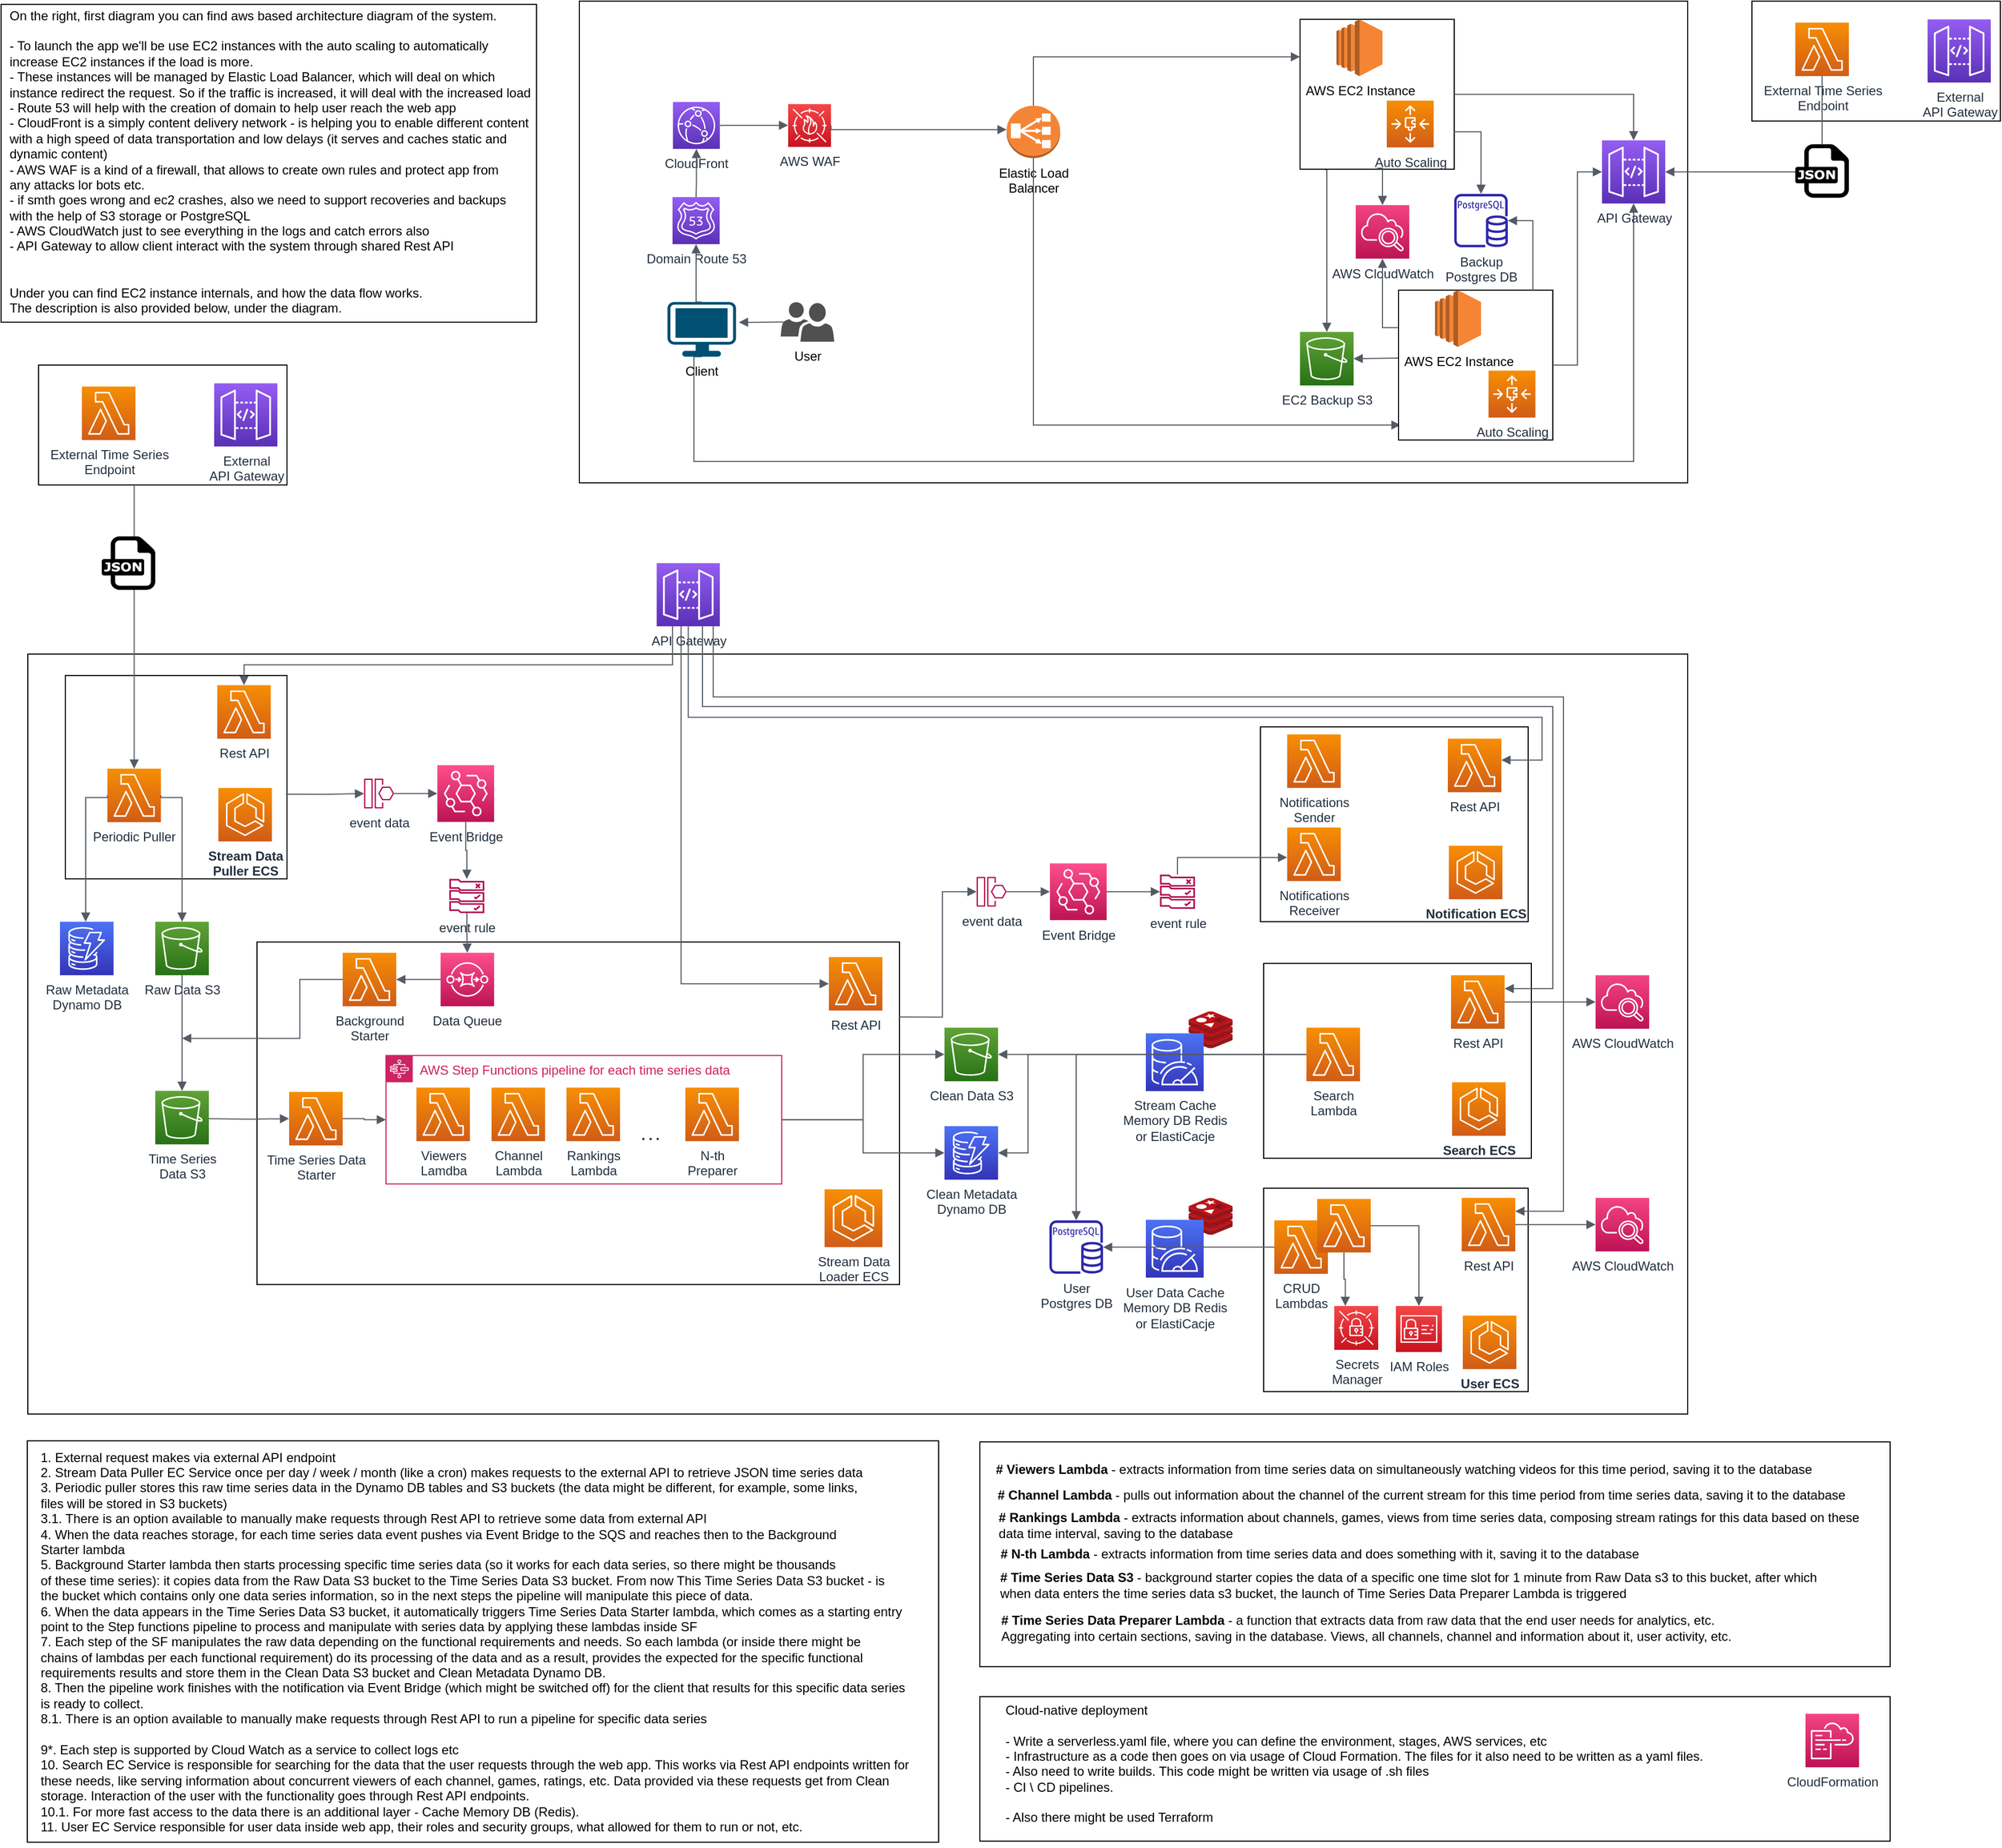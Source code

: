 <mxfile version="20.6.0" type="device"><diagram id="Jcy2ZusbjoCQj0YrAdsQ" name="Страница 2"><mxGraphModel dx="5623" dy="1576" grid="0" gridSize="10" guides="1" tooltips="1" connect="1" arrows="1" fold="1" page="1" pageScale="1" pageWidth="2339" pageHeight="3300" math="0" shadow="0"><root><mxCell id="0"/><mxCell id="1" parent="0"/><mxCell id="-vpaSC3OwGdny4_lKtBB-1030" value="" style="group" vertex="1" connectable="0" parent="1"><mxGeometry x="-2250" y="395.1" width="232" height="112" as="geometry"/></mxCell><mxCell id="-vpaSC3OwGdny4_lKtBB-1025" value="" style="rounded=0;whiteSpace=wrap;html=1;fillColor=#FFFFFF;" vertex="1" parent="-vpaSC3OwGdny4_lKtBB-1030"><mxGeometry width="232" height="112" as="geometry"/></mxCell><mxCell id="-vpaSC3OwGdny4_lKtBB-1026" value="External&lt;br&gt;API Gateway" style="sketch=0;points=[[0,0,0],[0.25,0,0],[0.5,0,0],[0.75,0,0],[1,0,0],[0,1,0],[0.25,1,0],[0.5,1,0],[0.75,1,0],[1,1,0],[0,0.25,0],[0,0.5,0],[0,0.75,0],[1,0.25,0],[1,0.5,0],[1,0.75,0]];outlineConnect=0;fontColor=#232F3E;gradientColor=#945DF2;gradientDirection=north;fillColor=#5A30B5;strokeColor=#ffffff;dashed=0;verticalLabelPosition=bottom;verticalAlign=top;align=center;html=1;fontSize=12;fontStyle=0;aspect=fixed;shape=mxgraph.aws4.resourceIcon;resIcon=mxgraph.aws4.api_gateway;" vertex="1" parent="-vpaSC3OwGdny4_lKtBB-1030"><mxGeometry x="164.0" y="17" width="59" height="59" as="geometry"/></mxCell><mxCell id="-vpaSC3OwGdny4_lKtBB-1027" value="External Time Series&lt;br&gt;Endpoint" style="sketch=0;points=[[0,0,0],[0.25,0,0],[0.5,0,0],[0.75,0,0],[1,0,0],[0,1,0],[0.25,1,0],[0.5,1,0],[0.75,1,0],[1,1,0],[0,0.25,0],[0,0.5,0],[0,0.75,0],[1,0.25,0],[1,0.5,0],[1,0.75,0]];outlineConnect=0;fontColor=#232F3E;gradientColor=#F78E04;gradientDirection=north;fillColor=#D05C17;strokeColor=#ffffff;dashed=0;verticalLabelPosition=bottom;verticalAlign=top;align=center;html=1;fontSize=12;fontStyle=0;aspect=fixed;shape=mxgraph.aws4.resourceIcon;resIcon=mxgraph.aws4.lambda;" vertex="1" parent="-vpaSC3OwGdny4_lKtBB-1030"><mxGeometry x="40.5" y="20" width="50" height="50" as="geometry"/></mxCell><mxCell id="-vpaSC3OwGdny4_lKtBB-1016" value="" style="rounded=0;whiteSpace=wrap;html=1;fillColor=#FFFFFF;" vertex="1" parent="1"><mxGeometry x="-1745" y="55.1" width="1035" height="450" as="geometry"/></mxCell><mxCell id="-vpaSC3OwGdny4_lKtBB-997" value="" style="rounded=0;whiteSpace=wrap;html=1;fillColor=#FFFFFF;" vertex="1" parent="1"><mxGeometry x="-2260" y="665.1" width="1550" height="710" as="geometry"/></mxCell><mxCell id="-vpaSC3OwGdny4_lKtBB-949" value="" style="group" vertex="1" connectable="0" parent="1"><mxGeometry x="-2225" y="685.1" width="207" height="190" as="geometry"/></mxCell><object label="" placeholders="1" id="-vpaSC3OwGdny4_lKtBB-13"><mxCell style="rounded=0;whiteSpace=wrap;html=1;container=0;" vertex="1" parent="-vpaSC3OwGdny4_lKtBB-949"><mxGeometry width="207" height="190" as="geometry"/></mxCell></object><mxCell id="-vpaSC3OwGdny4_lKtBB-14" value="Periodic Puller" style="sketch=0;points=[[0,0,0],[0.25,0,0],[0.5,0,0],[0.75,0,0],[1,0,0],[0,1,0],[0.25,1,0],[0.5,1,0],[0.75,1,0],[1,1,0],[0,0.25,0],[0,0.5,0],[0,0.75,0],[1,0.25,0],[1,0.5,0],[1,0.75,0]];outlineConnect=0;fontColor=#232F3E;gradientColor=#F78E04;gradientDirection=north;fillColor=#D05C17;strokeColor=#ffffff;dashed=0;verticalLabelPosition=bottom;verticalAlign=top;align=center;html=1;fontSize=12;fontStyle=0;aspect=fixed;shape=mxgraph.aws4.resourceIcon;resIcon=mxgraph.aws4.lambda;container=0;" vertex="1" parent="-vpaSC3OwGdny4_lKtBB-949"><mxGeometry x="39.269" y="87" width="50" height="50" as="geometry"/></mxCell><mxCell id="-vpaSC3OwGdny4_lKtBB-35" value="Rest API" style="sketch=0;points=[[0,0,0],[0.25,0,0],[0.5,0,0],[0.75,0,0],[1,0,0],[0,1,0],[0.25,1,0],[0.5,1,0],[0.75,1,0],[1,1,0],[0,0.25,0],[0,0.5,0],[0,0.75,0],[1,0.25,0],[1,0.5,0],[1,0.75,0]];outlineConnect=0;fontColor=#232F3E;gradientColor=#F78E04;gradientDirection=north;fillColor=#D05C17;strokeColor=#ffffff;dashed=0;verticalLabelPosition=bottom;verticalAlign=top;align=center;html=1;fontSize=12;fontStyle=0;aspect=fixed;shape=mxgraph.aws4.resourceIcon;resIcon=mxgraph.aws4.lambda;container=0;" vertex="1" parent="-vpaSC3OwGdny4_lKtBB-949"><mxGeometry x="141.853" y="9" width="50" height="50" as="geometry"/></mxCell><mxCell id="-vpaSC3OwGdny4_lKtBB-804" value="&lt;b&gt;Stream Data &lt;br&gt;Puller ECS&lt;/b&gt;" style="sketch=0;points=[[0,0,0],[0.25,0,0],[0.5,0,0],[0.75,0,0],[1,0,0],[0,1,0],[0.25,1,0],[0.5,1,0],[0.75,1,0],[1,1,0],[0,0.25,0],[0,0.5,0],[0,0.75,0],[1,0.25,0],[1,0.5,0],[1,0.75,0]];outlineConnect=0;fontColor=#232F3E;gradientColor=#F78E04;gradientDirection=north;fillColor=#D05C17;strokeColor=#ffffff;dashed=0;verticalLabelPosition=bottom;verticalAlign=top;align=center;html=1;fontSize=12;fontStyle=0;aspect=fixed;shape=mxgraph.aws4.resourceIcon;resIcon=mxgraph.aws4.ecs;container=0;" vertex="1" parent="-vpaSC3OwGdny4_lKtBB-949"><mxGeometry x="142.904" y="105" width="50" height="50" as="geometry"/></mxCell><mxCell id="-vpaSC3OwGdny4_lKtBB-900" value="" style="group" vertex="1" connectable="0" parent="1"><mxGeometry x="-1946" y="768.85" width="119.42" height="138.25" as="geometry"/></mxCell><mxCell id="-vpaSC3OwGdny4_lKtBB-7" value="Event Bridge" style="sketch=0;points=[[0,0,0],[0.25,0,0],[0.5,0,0],[0.75,0,0],[1,0,0],[0,1,0],[0.25,1,0],[0.5,1,0],[0.75,1,0],[1,1,0],[0,0.25,0],[0,0.5,0],[0,0.75,0],[1,0.25,0],[1,0.5,0],[1,0.75,0]];outlineConnect=0;fontColor=#232F3E;gradientColor=#FF4F8B;gradientDirection=north;fillColor=#BC1356;strokeColor=#ffffff;dashed=0;verticalLabelPosition=bottom;verticalAlign=top;align=center;html=1;fontSize=12;fontStyle=0;aspect=fixed;shape=mxgraph.aws4.resourceIcon;resIcon=mxgraph.aws4.eventbridge;" vertex="1" parent="-vpaSC3OwGdny4_lKtBB-900"><mxGeometry x="68.42" width="53" height="53" as="geometry"/></mxCell><mxCell id="-vpaSC3OwGdny4_lKtBB-19" value="event data" style="sketch=0;outlineConnect=0;fontColor=#232F3E;gradientColor=none;fillColor=#B0084D;strokeColor=none;dashed=0;verticalLabelPosition=bottom;verticalAlign=top;align=center;html=1;fontSize=12;fontStyle=0;aspect=fixed;pointerEvents=1;shape=mxgraph.aws4.event_resource;" vertex="1" parent="-vpaSC3OwGdny4_lKtBB-900"><mxGeometry y="12.5" width="28" height="28" as="geometry"/></mxCell><mxCell id="-vpaSC3OwGdny4_lKtBB-20" value="event rule" style="sketch=0;outlineConnect=0;fontColor=#232F3E;gradientColor=none;fillColor=#B0084D;strokeColor=none;dashed=0;verticalLabelPosition=bottom;verticalAlign=top;align=center;html=1;fontSize=12;fontStyle=0;aspect=fixed;pointerEvents=1;shape=mxgraph.aws4.rule_2;" vertex="1" parent="-vpaSC3OwGdny4_lKtBB-900"><mxGeometry x="79.5" y="106.25" width="32.84" height="32" as="geometry"/></mxCell><mxCell id="-vpaSC3OwGdny4_lKtBB-21" value="" style="edgeStyle=orthogonalEdgeStyle;html=1;endArrow=block;elbow=vertical;startArrow=none;endFill=1;strokeColor=#545B64;rounded=0;" edge="1" parent="-vpaSC3OwGdny4_lKtBB-900" source="-vpaSC3OwGdny4_lKtBB-19" target="-vpaSC3OwGdny4_lKtBB-7"><mxGeometry width="100" relative="1" as="geometry"><mxPoint x="-45" y="20.5" as="sourcePoint"/><mxPoint x="75" y="10.5" as="targetPoint"/><Array as="points"/></mxGeometry></mxCell><mxCell id="-vpaSC3OwGdny4_lKtBB-902" value="" style="edgeStyle=orthogonalEdgeStyle;html=1;endArrow=block;elbow=vertical;startArrow=none;endFill=1;strokeColor=#545B64;rounded=0;exitX=0.5;exitY=1;exitDx=0;exitDy=0;exitPerimeter=0;" edge="1" parent="-vpaSC3OwGdny4_lKtBB-900" source="-vpaSC3OwGdny4_lKtBB-7" target="-vpaSC3OwGdny4_lKtBB-20"><mxGeometry width="100" relative="1" as="geometry"><mxPoint x="38" y="36.517" as="sourcePoint"/><mxPoint x="76.42" y="36.517" as="targetPoint"/><Array as="points"/></mxGeometry></mxCell><mxCell id="-vpaSC3OwGdny4_lKtBB-897" value="" style="group" vertex="1" connectable="0" parent="1"><mxGeometry x="-1106" y="954.1" width="250" height="182" as="geometry"/></mxCell><object label="" placeholders="1" id="-vpaSC3OwGdny4_lKtBB-842"><mxCell style="rounded=0;whiteSpace=wrap;html=1;movable=1;resizable=1;rotatable=1;deletable=1;editable=1;connectable=1;" vertex="1" parent="-vpaSC3OwGdny4_lKtBB-897"><mxGeometry width="250" height="182" as="geometry"/></mxCell></object><mxCell id="-vpaSC3OwGdny4_lKtBB-844" value="Search &lt;br&gt;Lambda" style="sketch=0;points=[[0,0,0],[0.25,0,0],[0.5,0,0],[0.75,0,0],[1,0,0],[0,1,0],[0.25,1,0],[0.5,1,0],[0.75,1,0],[1,1,0],[0,0.25,0],[0,0.5,0],[0,0.75,0],[1,0.25,0],[1,0.5,0],[1,0.75,0]];outlineConnect=0;fontColor=#232F3E;gradientColor=#F78E04;gradientDirection=north;fillColor=#D05C17;strokeColor=#ffffff;dashed=0;verticalLabelPosition=bottom;verticalAlign=top;align=center;html=1;fontSize=12;fontStyle=0;aspect=fixed;shape=mxgraph.aws4.resourceIcon;resIcon=mxgraph.aws4.lambda;" vertex="1" parent="-vpaSC3OwGdny4_lKtBB-897"><mxGeometry x="40" y="60" width="50" height="50" as="geometry"/></mxCell><mxCell id="-vpaSC3OwGdny4_lKtBB-845" value="Rest API" style="sketch=0;points=[[0,0,0],[0.25,0,0],[0.5,0,0],[0.75,0,0],[1,0,0],[0,1,0],[0.25,1,0],[0.5,1,0],[0.75,1,0],[1,1,0],[0,0.25,0],[0,0.5,0],[0,0.75,0],[1,0.25,0],[1,0.5,0],[1,0.75,0]];outlineConnect=0;fontColor=#232F3E;gradientColor=#F78E04;gradientDirection=north;fillColor=#D05C17;strokeColor=#ffffff;dashed=0;verticalLabelPosition=bottom;verticalAlign=top;align=center;html=1;fontSize=12;fontStyle=0;aspect=fixed;shape=mxgraph.aws4.resourceIcon;resIcon=mxgraph.aws4.lambda;" vertex="1" parent="-vpaSC3OwGdny4_lKtBB-897"><mxGeometry x="175" y="11" width="50" height="50" as="geometry"/></mxCell><mxCell id="-vpaSC3OwGdny4_lKtBB-846" value="&lt;b&gt;Search ECS&lt;/b&gt;" style="sketch=0;points=[[0,0,0],[0.25,0,0],[0.5,0,0],[0.75,0,0],[1,0,0],[0,1,0],[0.25,1,0],[0.5,1,0],[0.75,1,0],[1,1,0],[0,0.25,0],[0,0.5,0],[0,0.75,0],[1,0.25,0],[1,0.5,0],[1,0.75,0]];outlineConnect=0;fontColor=#232F3E;gradientColor=#F78E04;gradientDirection=north;fillColor=#D05C17;strokeColor=#ffffff;dashed=0;verticalLabelPosition=bottom;verticalAlign=top;align=center;html=1;fontSize=12;fontStyle=0;aspect=fixed;shape=mxgraph.aws4.resourceIcon;resIcon=mxgraph.aws4.ecs;container=0;" vertex="1" parent="-vpaSC3OwGdny4_lKtBB-897"><mxGeometry x="176" y="111" width="50" height="50" as="geometry"/></mxCell><mxCell id="-vpaSC3OwGdny4_lKtBB-895" value="" style="group" vertex="1" connectable="0" parent="1"><mxGeometry x="-2046" y="934.1" width="600" height="320" as="geometry"/></mxCell><mxCell id="-vpaSC3OwGdny4_lKtBB-17" value="" style="rounded=0;whiteSpace=wrap;html=1;" vertex="1" parent="-vpaSC3OwGdny4_lKtBB-895"><mxGeometry width="600" height="320" as="geometry"/></mxCell><mxCell id="-vpaSC3OwGdny4_lKtBB-8" value="Data Queue" style="sketch=0;points=[[0,0,0],[0.25,0,0],[0.5,0,0],[0.75,0,0],[1,0,0],[0,1,0],[0.25,1,0],[0.5,1,0],[0.75,1,0],[1,1,0],[0,0.25,0],[0,0.5,0],[0,0.75,0],[1,0.25,0],[1,0.5,0],[1,0.75,0]];outlineConnect=0;fontColor=#232F3E;gradientColor=#FF4F8B;gradientDirection=north;fillColor=#BC1356;strokeColor=#ffffff;dashed=0;verticalLabelPosition=bottom;verticalAlign=top;align=center;html=1;fontSize=12;fontStyle=0;aspect=fixed;shape=mxgraph.aws4.resourceIcon;resIcon=mxgraph.aws4.sqs;" vertex="1" parent="-vpaSC3OwGdny4_lKtBB-895"><mxGeometry x="171.42" y="10" width="50" height="50" as="geometry"/></mxCell><mxCell id="-vpaSC3OwGdny4_lKtBB-33" value="Background &lt;br&gt;Starter" style="sketch=0;points=[[0,0,0],[0.25,0,0],[0.5,0,0],[0.75,0,0],[1,0,0],[0,1,0],[0.25,1,0],[0.5,1,0],[0.75,1,0],[1,1,0],[0,0.25,0],[0,0.5,0],[0,0.75,0],[1,0.25,0],[1,0.5,0],[1,0.75,0]];outlineConnect=0;fontColor=#232F3E;gradientColor=#F78E04;gradientDirection=north;fillColor=#D05C17;strokeColor=#ffffff;dashed=0;verticalLabelPosition=bottom;verticalAlign=top;align=center;html=1;fontSize=12;fontStyle=0;aspect=fixed;shape=mxgraph.aws4.resourceIcon;resIcon=mxgraph.aws4.lambda;" vertex="1" parent="-vpaSC3OwGdny4_lKtBB-895"><mxGeometry x="80" y="10" width="50" height="50" as="geometry"/></mxCell><mxCell id="-vpaSC3OwGdny4_lKtBB-38" value="Rest API" style="sketch=0;points=[[0,0,0],[0.25,0,0],[0.5,0,0],[0.75,0,0],[1,0,0],[0,1,0],[0.25,1,0],[0.5,1,0],[0.75,1,0],[1,1,0],[0,0.25,0],[0,0.5,0],[0,0.75,0],[1,0.25,0],[1,0.5,0],[1,0.75,0]];outlineConnect=0;fontColor=#232F3E;gradientColor=#F78E04;gradientDirection=north;fillColor=#D05C17;strokeColor=#ffffff;dashed=0;verticalLabelPosition=bottom;verticalAlign=top;align=center;html=1;fontSize=12;fontStyle=0;aspect=fixed;shape=mxgraph.aws4.resourceIcon;resIcon=mxgraph.aws4.lambda;" vertex="1" parent="-vpaSC3OwGdny4_lKtBB-895"><mxGeometry x="534" y="14" width="50" height="50" as="geometry"/></mxCell><mxCell id="-vpaSC3OwGdny4_lKtBB-41" value="AWS Step Functions pipeline for each time series data" style="points=[[0,0],[0.25,0],[0.5,0],[0.75,0],[1,0],[1,0.25],[1,0.5],[1,0.75],[1,1],[0.75,1],[0.5,1],[0.25,1],[0,1],[0,0.75],[0,0.5],[0,0.25]];outlineConnect=0;gradientColor=none;html=1;whiteSpace=wrap;fontSize=12;fontStyle=0;container=1;pointerEvents=0;collapsible=0;recursiveResize=0;shape=mxgraph.aws4.group;grIcon=mxgraph.aws4.group_aws_step_functions_workflow;strokeColor=#CD2264;fillColor=none;verticalAlign=top;align=left;spacingLeft=30;fontColor=#CD2264;dashed=0;" vertex="1" parent="-vpaSC3OwGdny4_lKtBB-895"><mxGeometry x="120.42" y="106" width="369.58" height="120" as="geometry"/></mxCell><mxCell id="-vpaSC3OwGdny4_lKtBB-42" value="Viewers &lt;br&gt;Lamdba" style="sketch=0;points=[[0,0,0],[0.25,0,0],[0.5,0,0],[0.75,0,0],[1,0,0],[0,1,0],[0.25,1,0],[0.5,1,0],[0.75,1,0],[1,1,0],[0,0.25,0],[0,0.5,0],[0,0.75,0],[1,0.25,0],[1,0.5,0],[1,0.75,0]];outlineConnect=0;fontColor=#232F3E;gradientColor=#F78E04;gradientDirection=north;fillColor=#D05C17;strokeColor=#ffffff;dashed=0;verticalLabelPosition=bottom;verticalAlign=top;align=center;html=1;fontSize=12;fontStyle=0;aspect=fixed;shape=mxgraph.aws4.resourceIcon;resIcon=mxgraph.aws4.lambda;" vertex="1" parent="-vpaSC3OwGdny4_lKtBB-41"><mxGeometry x="28.42" y="30" width="50" height="50" as="geometry"/></mxCell><mxCell id="-vpaSC3OwGdny4_lKtBB-43" value="Channel&lt;br&gt;Lambda" style="sketch=0;points=[[0,0,0],[0.25,0,0],[0.5,0,0],[0.75,0,0],[1,0,0],[0,1,0],[0.25,1,0],[0.5,1,0],[0.75,1,0],[1,1,0],[0,0.25,0],[0,0.5,0],[0,0.75,0],[1,0.25,0],[1,0.5,0],[1,0.75,0]];outlineConnect=0;fontColor=#232F3E;gradientColor=#F78E04;gradientDirection=north;fillColor=#D05C17;strokeColor=#ffffff;dashed=0;verticalLabelPosition=bottom;verticalAlign=top;align=center;html=1;fontSize=12;fontStyle=0;aspect=fixed;shape=mxgraph.aws4.resourceIcon;resIcon=mxgraph.aws4.lambda;" vertex="1" parent="-vpaSC3OwGdny4_lKtBB-41"><mxGeometry x="98.58" y="30" width="50" height="50" as="geometry"/></mxCell><mxCell id="-vpaSC3OwGdny4_lKtBB-48" value="&lt;b&gt;. . .&lt;/b&gt;" style="text;html=1;resizable=0;autosize=1;align=center;verticalAlign=middle;points=[];fillColor=none;strokeColor=none;rounded=0;" vertex="1" parent="-vpaSC3OwGdny4_lKtBB-41"><mxGeometry x="226.58" y="60" width="40" height="30" as="geometry"/></mxCell><mxCell id="-vpaSC3OwGdny4_lKtBB-44" value="Rankings&lt;br&gt;Lambda" style="sketch=0;points=[[0,0,0],[0.25,0,0],[0.5,0,0],[0.75,0,0],[1,0,0],[0,1,0],[0.25,1,0],[0.5,1,0],[0.75,1,0],[1,1,0],[0,0.25,0],[0,0.5,0],[0,0.75,0],[1,0.25,0],[1,0.5,0],[1,0.75,0]];outlineConnect=0;fontColor=#232F3E;gradientColor=#F78E04;gradientDirection=north;fillColor=#D05C17;strokeColor=#ffffff;dashed=0;verticalLabelPosition=bottom;verticalAlign=top;align=center;html=1;fontSize=12;fontStyle=0;aspect=fixed;shape=mxgraph.aws4.resourceIcon;resIcon=mxgraph.aws4.lambda;" vertex="1" parent="-vpaSC3OwGdny4_lKtBB-895"><mxGeometry x="289" y="136" width="50" height="50" as="geometry"/></mxCell><mxCell id="-vpaSC3OwGdny4_lKtBB-45" value="N-th &lt;br&gt;Preparer" style="sketch=0;points=[[0,0,0],[0.25,0,0],[0.5,0,0],[0.75,0,0],[1,0,0],[0,1,0],[0.25,1,0],[0.5,1,0],[0.75,1,0],[1,1,0],[0,0.25,0],[0,0.5,0],[0,0.75,0],[1,0.25,0],[1,0.5,0],[1,0.75,0]];outlineConnect=0;fontColor=#232F3E;gradientColor=#F78E04;gradientDirection=north;fillColor=#D05C17;strokeColor=#ffffff;dashed=0;verticalLabelPosition=bottom;verticalAlign=top;align=center;html=1;fontSize=12;fontStyle=0;aspect=fixed;shape=mxgraph.aws4.resourceIcon;resIcon=mxgraph.aws4.lambda;" vertex="1" parent="-vpaSC3OwGdny4_lKtBB-895"><mxGeometry x="400" y="136" width="50" height="50" as="geometry"/></mxCell><mxCell id="-vpaSC3OwGdny4_lKtBB-49" value="" style="edgeStyle=orthogonalEdgeStyle;html=1;endArrow=block;elbow=vertical;startArrow=none;endFill=1;strokeColor=#545B64;rounded=0;entryX=1;entryY=0.5;entryDx=0;entryDy=0;entryPerimeter=0;" edge="1" parent="-vpaSC3OwGdny4_lKtBB-895" source="-vpaSC3OwGdny4_lKtBB-8" target="-vpaSC3OwGdny4_lKtBB-33"><mxGeometry width="100" relative="1" as="geometry"><mxPoint x="56.015" y="-118.04" as="sourcePoint"/><mxPoint x="112" y="-118.04" as="targetPoint"/></mxGeometry></mxCell><mxCell id="-vpaSC3OwGdny4_lKtBB-800" value="Stream Data&lt;br&gt;Loader ECS" style="sketch=0;points=[[0,0,0],[0.25,0,0],[0.5,0,0],[0.75,0,0],[1,0,0],[0,1,0],[0.25,1,0],[0.5,1,0],[0.75,1,0],[1,1,0],[0,0.25,0],[0,0.5,0],[0,0.75,0],[1,0.25,0],[1,0.5,0],[1,0.75,0]];outlineConnect=0;fontColor=#232F3E;gradientColor=#F78E04;gradientDirection=north;fillColor=#D05C17;strokeColor=#ffffff;dashed=0;verticalLabelPosition=bottom;verticalAlign=top;align=center;html=1;fontSize=12;fontStyle=0;aspect=fixed;shape=mxgraph.aws4.resourceIcon;resIcon=mxgraph.aws4.ecs;" vertex="1" parent="-vpaSC3OwGdny4_lKtBB-895"><mxGeometry x="530" y="231" width="54" height="54" as="geometry"/></mxCell><mxCell id="-vpaSC3OwGdny4_lKtBB-875" value="Time Series Data &lt;br&gt;Starter" style="sketch=0;points=[[0,0,0],[0.25,0,0],[0.5,0,0],[0.75,0,0],[1,0,0],[0,1,0],[0.25,1,0],[0.5,1,0],[0.75,1,0],[1,1,0],[0,0.25,0],[0,0.5,0],[0,0.75,0],[1,0.25,0],[1,0.5,0],[1,0.75,0]];outlineConnect=0;fontColor=#232F3E;gradientColor=#F78E04;gradientDirection=north;fillColor=#D05C17;strokeColor=#ffffff;dashed=0;verticalLabelPosition=bottom;verticalAlign=top;align=center;html=1;fontSize=12;fontStyle=0;aspect=fixed;shape=mxgraph.aws4.resourceIcon;resIcon=mxgraph.aws4.lambda;" vertex="1" parent="-vpaSC3OwGdny4_lKtBB-895"><mxGeometry x="30.0" y="140" width="50" height="50" as="geometry"/></mxCell><mxCell id="-vpaSC3OwGdny4_lKtBB-889" value="" style="edgeStyle=orthogonalEdgeStyle;html=1;endArrow=block;elbow=vertical;startArrow=none;endFill=1;strokeColor=#545B64;rounded=0;exitX=1;exitY=0.5;exitDx=0;exitDy=0;exitPerimeter=0;entryX=0;entryY=0.5;entryDx=0;entryDy=0;" edge="1" parent="-vpaSC3OwGdny4_lKtBB-895" source="-vpaSC3OwGdny4_lKtBB-875" target="-vpaSC3OwGdny4_lKtBB-41"><mxGeometry width="100" relative="1" as="geometry"><mxPoint x="660" y="205" as="sourcePoint"/><mxPoint x="130" y="160" as="targetPoint"/><Array as="points"/></mxGeometry></mxCell><mxCell id="-vpaSC3OwGdny4_lKtBB-831" value="" style="group" vertex="1" connectable="0" parent="1"><mxGeometry x="-1196" y="1164.1" width="337" height="190" as="geometry"/></mxCell><object label="" placeholders="1" id="-vpaSC3OwGdny4_lKtBB-810"><mxCell style="rounded=0;whiteSpace=wrap;html=1;movable=1;resizable=1;rotatable=1;deletable=1;editable=1;connectable=1;" vertex="1" parent="-vpaSC3OwGdny4_lKtBB-831"><mxGeometry x="90" width="247" height="190" as="geometry"/></mxCell></object><mxCell id="-vpaSC3OwGdny4_lKtBB-811" value="CRUD&lt;br&gt;Lambdas" style="sketch=0;points=[[0,0,0],[0.25,0,0],[0.5,0,0],[0.75,0,0],[1,0,0],[0,1,0],[0.25,1,0],[0.5,1,0],[0.75,1,0],[1,1,0],[0,0.25,0],[0,0.5,0],[0,0.75,0],[1,0.25,0],[1,0.5,0],[1,0.75,0]];outlineConnect=0;fontColor=#232F3E;gradientColor=#F78E04;gradientDirection=north;fillColor=#D05C17;strokeColor=#ffffff;dashed=0;verticalLabelPosition=bottom;verticalAlign=top;align=center;html=1;fontSize=12;fontStyle=0;aspect=fixed;shape=mxgraph.aws4.resourceIcon;resIcon=mxgraph.aws4.lambda;" vertex="1" parent="-vpaSC3OwGdny4_lKtBB-831"><mxGeometry x="100" y="30" width="50" height="50" as="geometry"/></mxCell><mxCell id="-vpaSC3OwGdny4_lKtBB-812" value="Rest API" style="sketch=0;points=[[0,0,0],[0.25,0,0],[0.5,0,0],[0.75,0,0],[1,0,0],[0,1,0],[0.25,1,0],[0.5,1,0],[0.75,1,0],[1,1,0],[0,0.25,0],[0,0.5,0],[0,0.75,0],[1,0.25,0],[1,0.5,0],[1,0.75,0]];outlineConnect=0;fontColor=#232F3E;gradientColor=#F78E04;gradientDirection=north;fillColor=#D05C17;strokeColor=#ffffff;dashed=0;verticalLabelPosition=bottom;verticalAlign=top;align=center;html=1;fontSize=12;fontStyle=0;aspect=fixed;shape=mxgraph.aws4.resourceIcon;resIcon=mxgraph.aws4.lambda;" vertex="1" parent="-vpaSC3OwGdny4_lKtBB-831"><mxGeometry x="275" y="9" width="50" height="50" as="geometry"/></mxCell><mxCell id="-vpaSC3OwGdny4_lKtBB-813" value="&lt;b&gt;User ECS&lt;/b&gt;" style="sketch=0;points=[[0,0,0],[0.25,0,0],[0.5,0,0],[0.75,0,0],[1,0,0],[0,1,0],[0.25,1,0],[0.5,1,0],[0.75,1,0],[1,1,0],[0,0.25,0],[0,0.5,0],[0,0.75,0],[1,0.25,0],[1,0.5,0],[1,0.75,0]];outlineConnect=0;fontColor=#232F3E;gradientColor=#F78E04;gradientDirection=north;fillColor=#D05C17;strokeColor=#ffffff;dashed=0;verticalLabelPosition=bottom;verticalAlign=top;align=center;html=1;fontSize=12;fontStyle=0;aspect=fixed;shape=mxgraph.aws4.resourceIcon;resIcon=mxgraph.aws4.ecs;container=0;" vertex="1" parent="-vpaSC3OwGdny4_lKtBB-831"><mxGeometry x="276" y="119" width="50" height="50" as="geometry"/></mxCell><mxCell id="-vpaSC3OwGdny4_lKtBB-821" value="" style="sketch=0;points=[[0,0,0],[0.25,0,0],[0.5,0,0],[0.75,0,0],[1,0,0],[0,1,0],[0.25,1,0],[0.5,1,0],[0.75,1,0],[1,1,0],[0,0.25,0],[0,0.5,0],[0,0.75,0],[1,0.25,0],[1,0.5,0],[1,0.75,0]];outlineConnect=0;fontColor=#232F3E;gradientColor=#F78E04;gradientDirection=north;fillColor=#D05C17;strokeColor=#ffffff;dashed=0;verticalLabelPosition=bottom;verticalAlign=top;align=center;html=1;fontSize=12;fontStyle=0;aspect=fixed;shape=mxgraph.aws4.resourceIcon;resIcon=mxgraph.aws4.lambda;" vertex="1" parent="-vpaSC3OwGdny4_lKtBB-831"><mxGeometry x="140" y="10" width="50" height="50" as="geometry"/></mxCell><mxCell id="-vpaSC3OwGdny4_lKtBB-822" value="IAM Roles" style="sketch=0;points=[[0,0,0],[0.25,0,0],[0.5,0,0],[0.75,0,0],[1,0,0],[0,1,0],[0.25,1,0],[0.5,1,0],[0.75,1,0],[1,1,0],[0,0.25,0],[0,0.5,0],[0,0.75,0],[1,0.25,0],[1,0.5,0],[1,0.75,0]];outlineConnect=0;fontColor=#232F3E;gradientColor=#F54749;gradientDirection=north;fillColor=#C7131F;strokeColor=#ffffff;dashed=0;verticalLabelPosition=bottom;verticalAlign=top;align=center;html=1;fontSize=12;fontStyle=0;aspect=fixed;shape=mxgraph.aws4.resourceIcon;resIcon=mxgraph.aws4.identity_and_access_management;" vertex="1" parent="-vpaSC3OwGdny4_lKtBB-831"><mxGeometry x="213.5" y="110" width="43" height="43" as="geometry"/></mxCell><mxCell id="-vpaSC3OwGdny4_lKtBB-823" value="Secrets &lt;br&gt;Manager" style="sketch=0;points=[[0,0,0],[0.25,0,0],[0.5,0,0],[0.75,0,0],[1,0,0],[0,1,0],[0.25,1,0],[0.5,1,0],[0.75,1,0],[1,1,0],[0,0.25,0],[0,0.5,0],[0,0.75,0],[1,0.25,0],[1,0.5,0],[1,0.75,0]];outlineConnect=0;fontColor=#232F3E;gradientColor=#F54749;gradientDirection=north;fillColor=#C7131F;strokeColor=#ffffff;dashed=0;verticalLabelPosition=bottom;verticalAlign=top;align=center;html=1;fontSize=12;fontStyle=0;aspect=fixed;shape=mxgraph.aws4.resourceIcon;resIcon=mxgraph.aws4.secrets_manager;" vertex="1" parent="-vpaSC3OwGdny4_lKtBB-831"><mxGeometry x="156" y="110" width="41" height="41" as="geometry"/></mxCell><mxCell id="-vpaSC3OwGdny4_lKtBB-829" value="" style="edgeStyle=orthogonalEdgeStyle;html=1;endArrow=block;elbow=vertical;startArrow=none;endFill=1;strokeColor=#545B64;rounded=0;entryX=0.25;entryY=0;entryDx=0;entryDy=0;entryPerimeter=0;" edge="1" parent="-vpaSC3OwGdny4_lKtBB-831" source="-vpaSC3OwGdny4_lKtBB-821" target="-vpaSC3OwGdny4_lKtBB-823"><mxGeometry width="100" relative="1" as="geometry"><mxPoint x="165" y="62" as="sourcePoint"/><mxPoint x="245" y="120" as="targetPoint"/></mxGeometry></mxCell><mxCell id="-vpaSC3OwGdny4_lKtBB-830" value="" style="edgeStyle=orthogonalEdgeStyle;html=1;endArrow=block;elbow=vertical;startArrow=none;endFill=1;strokeColor=#545B64;rounded=0;entryX=0.5;entryY=0;entryDx=0;entryDy=0;entryPerimeter=0;exitX=1;exitY=0.5;exitDx=0;exitDy=0;exitPerimeter=0;" edge="1" parent="-vpaSC3OwGdny4_lKtBB-831" source="-vpaSC3OwGdny4_lKtBB-821" target="-vpaSC3OwGdny4_lKtBB-822"><mxGeometry width="100" relative="1" as="geometry"><mxPoint x="175.067" y="70" as="sourcePoint"/><mxPoint x="176.25" y="120" as="targetPoint"/><Array as="points"><mxPoint x="235" y="35"/></Array></mxGeometry></mxCell><mxCell id="-vpaSC3OwGdny4_lKtBB-860" value="" style="group" vertex="1" connectable="0" parent="-vpaSC3OwGdny4_lKtBB-831"><mxGeometry x="-20" y="9" width="81.07" height="74.5" as="geometry"/></mxCell><mxCell id="-vpaSC3OwGdny4_lKtBB-861" value="" style="sketch=0;aspect=fixed;html=1;points=[];align=center;image;fontSize=12;image=img/lib/mscae/Cache_Redis_Product.svg;fillColor=#9933FF;" vertex="1" parent="-vpaSC3OwGdny4_lKtBB-860"><mxGeometry x="40" width="41.07" height="34.5" as="geometry"/></mxCell><mxCell id="-vpaSC3OwGdny4_lKtBB-862" value="User Data Cache&lt;br&gt;Memory DB Redis&lt;br&gt;or ElastiCacje" style="sketch=0;points=[[0,0,0],[0.25,0,0],[0.5,0,0],[0.75,0,0],[1,0,0],[0,1,0],[0.25,1,0],[0.5,1,0],[0.75,1,0],[1,1,0],[0,0.25,0],[0,0.5,0],[0,0.75,0],[1,0.25,0],[1,0.5,0],[1,0.75,0]];outlineConnect=0;fontColor=#232F3E;gradientColor=#4D72F3;gradientDirection=north;fillColor=#3334B9;strokeColor=#ffffff;dashed=0;verticalLabelPosition=bottom;verticalAlign=top;align=center;html=1;fontSize=12;fontStyle=0;aspect=fixed;shape=mxgraph.aws4.resourceIcon;resIcon=mxgraph.aws4.memorydb_for_redis;" vertex="1" parent="-vpaSC3OwGdny4_lKtBB-860"><mxGeometry y="20.5" width="54" height="54" as="geometry"/></mxCell><mxCell id="-vpaSC3OwGdny4_lKtBB-15" value="Raw Metadata&lt;br&gt;Dynamo DB" style="sketch=0;points=[[0,0,0],[0.25,0,0],[0.5,0,0],[0.75,0,0],[1,0,0],[0,1,0],[0.25,1,0],[0.5,1,0],[0.75,1,0],[1,1,0],[0,0.25,0],[0,0.5,0],[0,0.75,0],[1,0.25,0],[1,0.5,0],[1,0.75,0]];outlineConnect=0;fontColor=#232F3E;gradientColor=#4D72F3;gradientDirection=north;fillColor=#3334B9;strokeColor=#ffffff;dashed=0;verticalLabelPosition=bottom;verticalAlign=top;align=center;html=1;fontSize=12;fontStyle=0;aspect=fixed;shape=mxgraph.aws4.resourceIcon;resIcon=mxgraph.aws4.dynamodb;" vertex="1" parent="1"><mxGeometry x="-2230" y="915.1" width="50" height="50" as="geometry"/></mxCell><mxCell id="-vpaSC3OwGdny4_lKtBB-16" value="Raw Data S3" style="sketch=0;points=[[0,0,0],[0.25,0,0],[0.5,0,0],[0.75,0,0],[1,0,0],[0,1,0],[0.25,1,0],[0.5,1,0],[0.75,1,0],[1,1,0],[0,0.25,0],[0,0.5,0],[0,0.75,0],[1,0.25,0],[1,0.5,0],[1,0.75,0]];outlineConnect=0;fontColor=#232F3E;gradientColor=#60A337;gradientDirection=north;fillColor=#277116;strokeColor=#ffffff;dashed=0;verticalLabelPosition=bottom;verticalAlign=top;align=center;html=1;fontSize=12;fontStyle=0;aspect=fixed;shape=mxgraph.aws4.resourceIcon;resIcon=mxgraph.aws4.s3;" vertex="1" parent="1"><mxGeometry x="-2141" y="915.1" width="50" height="50" as="geometry"/></mxCell><mxCell id="-vpaSC3OwGdny4_lKtBB-18" value="" style="edgeStyle=orthogonalEdgeStyle;html=1;endArrow=block;elbow=vertical;startArrow=none;endFill=1;strokeColor=#545B64;rounded=0;exitX=0.995;exitY=0.584;exitDx=0;exitDy=0;exitPerimeter=0;" edge="1" parent="1" source="-vpaSC3OwGdny4_lKtBB-13" target="-vpaSC3OwGdny4_lKtBB-19"><mxGeometry width="100" relative="1" as="geometry"><mxPoint x="-1979" y="784.1" as="sourcePoint"/><mxPoint x="-1959" y="780.1" as="targetPoint"/></mxGeometry></mxCell><mxCell id="-vpaSC3OwGdny4_lKtBB-25" value="" style="edgeStyle=orthogonalEdgeStyle;html=1;endArrow=block;elbow=vertical;startArrow=none;endFill=1;strokeColor=#545B64;rounded=0;entryX=0.5;entryY=0;entryDx=0;entryDy=0;entryPerimeter=0;" edge="1" parent="1" source="-vpaSC3OwGdny4_lKtBB-20" target="-vpaSC3OwGdny4_lKtBB-8"><mxGeometry width="100" relative="1" as="geometry"><mxPoint x="-1862.58" y="816.6" as="sourcePoint"/><mxPoint x="-1862.6" y="856.1" as="targetPoint"/><Array as="points"/></mxGeometry></mxCell><mxCell id="-vpaSC3OwGdny4_lKtBB-26" value="" style="edgeStyle=orthogonalEdgeStyle;html=1;endArrow=block;elbow=vertical;startArrow=none;endFill=1;strokeColor=#545B64;rounded=0;exitX=0;exitY=0.5;exitDx=0;exitDy=0;exitPerimeter=0;" edge="1" parent="1" source="-vpaSC3OwGdny4_lKtBB-14" target="-vpaSC3OwGdny4_lKtBB-15"><mxGeometry width="100" relative="1" as="geometry"><mxPoint x="-2009" y="790.1" as="sourcePoint"/><mxPoint x="-1956" y="790.1" as="targetPoint"/><Array as="points"><mxPoint x="-2206" y="799.1"/></Array></mxGeometry></mxCell><mxCell id="-vpaSC3OwGdny4_lKtBB-27" value="" style="edgeStyle=orthogonalEdgeStyle;html=1;endArrow=block;elbow=vertical;startArrow=none;endFill=1;strokeColor=#545B64;rounded=0;exitX=1;exitY=0.5;exitDx=0;exitDy=0;exitPerimeter=0;entryX=0.5;entryY=0;entryDx=0;entryDy=0;entryPerimeter=0;" edge="1" parent="1" source="-vpaSC3OwGdny4_lKtBB-14" target="-vpaSC3OwGdny4_lKtBB-16"><mxGeometry width="100" relative="1" as="geometry"><mxPoint x="-1999" y="800.1" as="sourcePoint"/><mxPoint x="-2096" y="1034.1" as="targetPoint"/><Array as="points"><mxPoint x="-2116" y="799.1"/></Array></mxGeometry></mxCell><mxCell id="-vpaSC3OwGdny4_lKtBB-37" value="" style="edgeStyle=orthogonalEdgeStyle;html=1;endArrow=block;elbow=vertical;startArrow=none;endFill=1;strokeColor=#545B64;rounded=0;entryX=0.5;entryY=0;entryDx=0;entryDy=0;entryPerimeter=0;exitX=0.25;exitY=1;exitDx=0;exitDy=0;exitPerimeter=0;" edge="1" parent="1" source="-vpaSC3OwGdny4_lKtBB-796" target="-vpaSC3OwGdny4_lKtBB-35"><mxGeometry width="100" relative="1" as="geometry"><mxPoint x="-1666.29" y="732.1" as="sourcePoint"/><mxPoint x="-1887.58" y="806.1" as="targetPoint"/><Array as="points"><mxPoint x="-1658" y="675.1"/><mxPoint x="-2058" y="675.1"/></Array></mxGeometry></mxCell><mxCell id="-vpaSC3OwGdny4_lKtBB-40" value="" style="edgeStyle=orthogonalEdgeStyle;html=1;endArrow=block;elbow=vertical;startArrow=none;endFill=1;strokeColor=#545B64;rounded=0;entryX=0;entryY=0.5;entryDx=0;entryDy=0;entryPerimeter=0;" edge="1" parent="1" target="-vpaSC3OwGdny4_lKtBB-38"><mxGeometry width="100" relative="1" as="geometry"><mxPoint x="-1650" y="639.1" as="sourcePoint"/><mxPoint x="-2034.87" y="742.1" as="targetPoint"/><Array as="points"><mxPoint x="-1650" y="973.1"/></Array></mxGeometry></mxCell><mxCell id="-vpaSC3OwGdny4_lKtBB-796" value="API Gateway" style="sketch=0;points=[[0,0,0],[0.25,0,0],[0.5,0,0],[0.75,0,0],[1,0,0],[0,1,0],[0.25,1,0],[0.5,1,0],[0.75,1,0],[1,1,0],[0,0.25,0],[0,0.5,0],[0,0.75,0],[1,0.25,0],[1,0.5,0],[1,0.75,0]];outlineConnect=0;fontColor=#232F3E;gradientColor=#945DF2;gradientDirection=north;fillColor=#5A30B5;strokeColor=#ffffff;dashed=0;verticalLabelPosition=bottom;verticalAlign=top;align=center;html=1;fontSize=12;fontStyle=0;aspect=fixed;shape=mxgraph.aws4.resourceIcon;resIcon=mxgraph.aws4.api_gateway;" vertex="1" parent="1"><mxGeometry x="-1672.79" y="580.1" width="59" height="59" as="geometry"/></mxCell><mxCell id="-vpaSC3OwGdny4_lKtBB-814" value="" style="edgeStyle=orthogonalEdgeStyle;html=1;endArrow=block;elbow=vertical;startArrow=none;endFill=1;strokeColor=#545B64;rounded=0;entryX=1;entryY=0.25;entryDx=0;entryDy=0;entryPerimeter=0;" edge="1" parent="1" source="-vpaSC3OwGdny4_lKtBB-796" target="-vpaSC3OwGdny4_lKtBB-812"><mxGeometry width="100" relative="1" as="geometry"><mxPoint x="-1620" y="645.1" as="sourcePoint"/><mxPoint x="-1629.29" y="944.1" as="targetPoint"/><Array as="points"><mxPoint x="-1620" y="705.1"/><mxPoint x="-826" y="705.1"/><mxPoint x="-826" y="1186.1"/></Array></mxGeometry></mxCell><mxCell id="-vpaSC3OwGdny4_lKtBB-837" value="" style="group" vertex="1" connectable="0" parent="1"><mxGeometry x="-1216" y="998.85" width="81.07" height="74.5" as="geometry"/></mxCell><mxCell id="-vpaSC3OwGdny4_lKtBB-835" value="" style="sketch=0;aspect=fixed;html=1;points=[];align=center;image;fontSize=12;image=img/lib/mscae/Cache_Redis_Product.svg;fillColor=#9933FF;" vertex="1" parent="-vpaSC3OwGdny4_lKtBB-837"><mxGeometry x="40" width="41.07" height="34.5" as="geometry"/></mxCell><mxCell id="-vpaSC3OwGdny4_lKtBB-836" value="Stream Cache&lt;br&gt;Memory DB Redis &lt;br&gt;or ElastiCacje" style="sketch=0;points=[[0,0,0],[0.25,0,0],[0.5,0,0],[0.75,0,0],[1,0,0],[0,1,0],[0.25,1,0],[0.5,1,0],[0.75,1,0],[1,1,0],[0,0.25,0],[0,0.5,0],[0,0.75,0],[1,0.25,0],[1,0.5,0],[1,0.75,0]];outlineConnect=0;fontColor=#232F3E;gradientColor=#4D72F3;gradientDirection=north;fillColor=#3334B9;strokeColor=#ffffff;dashed=0;verticalLabelPosition=bottom;verticalAlign=top;align=center;html=1;fontSize=12;fontStyle=0;aspect=fixed;shape=mxgraph.aws4.resourceIcon;resIcon=mxgraph.aws4.memorydb_for_redis;" vertex="1" parent="-vpaSC3OwGdny4_lKtBB-837"><mxGeometry y="20.5" width="54" height="54" as="geometry"/></mxCell><mxCell id="-vpaSC3OwGdny4_lKtBB-850" value="" style="edgeStyle=orthogonalEdgeStyle;html=1;endArrow=block;elbow=vertical;startArrow=none;endFill=1;strokeColor=#545B64;rounded=0;exitX=0;exitY=0.5;exitDx=0;exitDy=0;exitPerimeter=0;" edge="1" parent="1" source="-vpaSC3OwGdny4_lKtBB-844" target="-vpaSC3OwGdny4_lKtBB-3"><mxGeometry width="100" relative="1" as="geometry"><mxPoint x="-1389.985" y="1008.06" as="sourcePoint"/><mxPoint x="-636" y="734.1" as="targetPoint"/></mxGeometry></mxCell><mxCell id="-vpaSC3OwGdny4_lKtBB-859" value="" style="edgeStyle=orthogonalEdgeStyle;html=1;endArrow=block;elbow=vertical;startArrow=none;endFill=1;strokeColor=#545B64;rounded=0;entryX=1;entryY=0.25;entryDx=0;entryDy=0;entryPerimeter=0;" edge="1" parent="1" source="-vpaSC3OwGdny4_lKtBB-796" target="-vpaSC3OwGdny4_lKtBB-845"><mxGeometry width="100" relative="1" as="geometry"><mxPoint x="-1586" y="714.1" as="sourcePoint"/><mxPoint x="-851" y="1027.1" as="targetPoint"/><Array as="points"><mxPoint x="-1630" y="714.1"/><mxPoint x="-836" y="714.1"/><mxPoint x="-836" y="978.1"/></Array></mxGeometry></mxCell><mxCell id="-vpaSC3OwGdny4_lKtBB-3" value="User &lt;br&gt;Postgres DB" style="sketch=0;outlineConnect=0;fontColor=#232F3E;gradientColor=none;fillColor=#2E27AD;strokeColor=none;dashed=0;verticalLabelPosition=bottom;verticalAlign=top;align=center;html=1;fontSize=12;fontStyle=0;aspect=fixed;pointerEvents=1;shape=mxgraph.aws4.rds_postgresql_instance;" vertex="1" parent="1"><mxGeometry x="-1306" y="1194.1" width="50" height="50" as="geometry"/></mxCell><mxCell id="-vpaSC3OwGdny4_lKtBB-825" value="" style="edgeStyle=orthogonalEdgeStyle;html=1;endArrow=block;elbow=vertical;startArrow=none;endFill=1;strokeColor=#545B64;rounded=0;exitX=0;exitY=0.5;exitDx=0;exitDy=0;exitPerimeter=0;" edge="1" parent="1" source="-vpaSC3OwGdny4_lKtBB-811" target="-vpaSC3OwGdny4_lKtBB-3"><mxGeometry width="100" relative="1" as="geometry"><mxPoint x="-1969.985" y="1478.06" as="sourcePoint"/><mxPoint x="-1914" y="1478.06" as="targetPoint"/></mxGeometry></mxCell><mxCell id="-vpaSC3OwGdny4_lKtBB-864" value="Clean Data S3" style="sketch=0;points=[[0,0,0],[0.25,0,0],[0.5,0,0],[0.75,0,0],[1,0,0],[0,1,0],[0.25,1,0],[0.5,1,0],[0.75,1,0],[1,1,0],[0,0.25,0],[0,0.5,0],[0,0.75,0],[1,0.25,0],[1,0.5,0],[1,0.75,0]];outlineConnect=0;fontColor=#232F3E;gradientColor=#60A337;gradientDirection=north;fillColor=#277116;strokeColor=#ffffff;dashed=0;verticalLabelPosition=bottom;verticalAlign=top;align=center;html=1;fontSize=12;fontStyle=0;aspect=fixed;shape=mxgraph.aws4.resourceIcon;resIcon=mxgraph.aws4.s3;" vertex="1" parent="1"><mxGeometry x="-1404" y="1014.1" width="50" height="50" as="geometry"/></mxCell><mxCell id="-vpaSC3OwGdny4_lKtBB-867" value="Clean Metadata&lt;br&gt;Dynamo DB" style="sketch=0;points=[[0,0,0],[0.25,0,0],[0.5,0,0],[0.75,0,0],[1,0,0],[0,1,0],[0.25,1,0],[0.5,1,0],[0.75,1,0],[1,1,0],[0,0.25,0],[0,0.5,0],[0,0.75,0],[1,0.25,0],[1,0.5,0],[1,0.75,0]];outlineConnect=0;fontColor=#232F3E;gradientColor=#4D72F3;gradientDirection=north;fillColor=#3334B9;strokeColor=#ffffff;dashed=0;verticalLabelPosition=bottom;verticalAlign=top;align=center;html=1;fontSize=12;fontStyle=0;aspect=fixed;shape=mxgraph.aws4.resourceIcon;resIcon=mxgraph.aws4.dynamodb;" vertex="1" parent="1"><mxGeometry x="-1404" y="1106.1" width="50" height="50" as="geometry"/></mxCell><mxCell id="-vpaSC3OwGdny4_lKtBB-876" value="Time Series &lt;br&gt;Data S3" style="sketch=0;points=[[0,0,0],[0.25,0,0],[0.5,0,0],[0.75,0,0],[1,0,0],[0,1,0],[0.25,1,0],[0.5,1,0],[0.75,1,0],[1,1,0],[0,0.25,0],[0,0.5,0],[0,0.75,0],[1,0.25,0],[1,0.5,0],[1,0.75,0]];outlineConnect=0;fontColor=#232F3E;gradientColor=#60A337;gradientDirection=north;fillColor=#277116;strokeColor=#ffffff;dashed=0;verticalLabelPosition=bottom;verticalAlign=top;align=center;html=1;fontSize=12;fontStyle=0;aspect=fixed;shape=mxgraph.aws4.resourceIcon;resIcon=mxgraph.aws4.s3;" vertex="1" parent="1"><mxGeometry x="-2141" y="1073.1" width="50" height="50" as="geometry"/></mxCell><mxCell id="-vpaSC3OwGdny4_lKtBB-886" value="" style="edgeStyle=orthogonalEdgeStyle;html=1;endArrow=none;elbow=vertical;startArrow=block;startFill=1;strokeColor=#545B64;rounded=0;entryX=0;entryY=0.5;entryDx=0;entryDy=0;entryPerimeter=0;" edge="1" parent="1" target="-vpaSC3OwGdny4_lKtBB-33"><mxGeometry width="100" relative="1" as="geometry"><mxPoint x="-2116" y="1024.1" as="sourcePoint"/><mxPoint x="-1996" y="1074.1" as="targetPoint"/><Array as="points"><mxPoint x="-2006" y="1024.1"/><mxPoint x="-2006" y="969.1"/></Array></mxGeometry></mxCell><mxCell id="-vpaSC3OwGdny4_lKtBB-887" value="" style="edgeStyle=orthogonalEdgeStyle;html=1;endArrow=block;elbow=vertical;startArrow=none;endFill=1;strokeColor=#545B64;rounded=0;exitX=1;exitY=0.5;exitDx=0;exitDy=0;exitPerimeter=0;entryX=0;entryY=0.5;entryDx=0;entryDy=0;entryPerimeter=0;" edge="1" parent="1" target="-vpaSC3OwGdny4_lKtBB-875"><mxGeometry width="100" relative="1" as="geometry"><mxPoint x="-2091.0" y="1099.1" as="sourcePoint"/><mxPoint x="-1996" y="1189.1" as="targetPoint"/></mxGeometry></mxCell><mxCell id="-vpaSC3OwGdny4_lKtBB-892" value="" style="edgeStyle=orthogonalEdgeStyle;html=1;endArrow=block;elbow=vertical;startArrow=none;endFill=1;strokeColor=#545B64;rounded=0;exitX=0.5;exitY=1;exitDx=0;exitDy=0;exitPerimeter=0;entryX=0.5;entryY=0;entryDx=0;entryDy=0;entryPerimeter=0;" edge="1" parent="1" source="-vpaSC3OwGdny4_lKtBB-16" target="-vpaSC3OwGdny4_lKtBB-876"><mxGeometry width="100" relative="1" as="geometry"><mxPoint x="-2166" y="1114.1" as="sourcePoint"/><mxPoint x="-2066" y="1114.1" as="targetPoint"/></mxGeometry></mxCell><mxCell id="-vpaSC3OwGdny4_lKtBB-893" value="AWS CloudWatch&lt;br&gt;" style="sketch=0;points=[[0,0,0],[0.25,0,0],[0.5,0,0],[0.75,0,0],[1,0,0],[0,1,0],[0.25,1,0],[0.5,1,0],[0.75,1,0],[1,1,0],[0,0.25,0],[0,0.5,0],[0,0.75,0],[1,0.25,0],[1,0.5,0],[1,0.75,0]];points=[[0,0,0],[0.25,0,0],[0.5,0,0],[0.75,0,0],[1,0,0],[0,1,0],[0.25,1,0],[0.5,1,0],[0.75,1,0],[1,1,0],[0,0.25,0],[0,0.5,0],[0,0.75,0],[1,0.25,0],[1,0.5,0],[1,0.75,0]];outlineConnect=0;fontColor=#232F3E;gradientColor=#F34482;gradientDirection=north;fillColor=#BC1356;strokeColor=#ffffff;dashed=0;verticalLabelPosition=bottom;verticalAlign=top;align=center;html=1;fontSize=12;fontStyle=0;aspect=fixed;shape=mxgraph.aws4.resourceIcon;resIcon=mxgraph.aws4.cloudwatch_2;" vertex="1" parent="1"><mxGeometry x="-796" y="965.1" width="50" height="50" as="geometry"/></mxCell><mxCell id="-vpaSC3OwGdny4_lKtBB-906" value="" style="edgeStyle=orthogonalEdgeStyle;html=1;endArrow=block;elbow=vertical;startArrow=none;endFill=1;strokeColor=#545B64;rounded=0;entryX=0;entryY=0.5;entryDx=0;entryDy=0;entryPerimeter=0;" edge="1" parent="1" source="-vpaSC3OwGdny4_lKtBB-41" target="-vpaSC3OwGdny4_lKtBB-864"><mxGeometry width="100" relative="1" as="geometry"><mxPoint x="-2009.985" y="806.06" as="sourcePoint"/><mxPoint x="-1936.0" y="805.331" as="targetPoint"/></mxGeometry></mxCell><mxCell id="-vpaSC3OwGdny4_lKtBB-907" value="" style="edgeStyle=orthogonalEdgeStyle;html=1;endArrow=block;elbow=vertical;startArrow=none;endFill=1;strokeColor=#545B64;rounded=0;entryX=0;entryY=0.5;entryDx=0;entryDy=0;entryPerimeter=0;" edge="1" parent="1" source="-vpaSC3OwGdny4_lKtBB-41" target="-vpaSC3OwGdny4_lKtBB-867"><mxGeometry width="100" relative="1" as="geometry"><mxPoint x="-1556" y="1164.1" as="sourcePoint"/><mxPoint x="-1376.0" y="1109.1" as="targetPoint"/></mxGeometry></mxCell><mxCell id="-vpaSC3OwGdny4_lKtBB-908" style="edgeStyle=orthogonalEdgeStyle;rounded=0;orthogonalLoop=1;jettySize=auto;html=1;exitX=0.5;exitY=1;exitDx=0;exitDy=0;exitPerimeter=0;" edge="1" parent="1" source="-vpaSC3OwGdny4_lKtBB-15" target="-vpaSC3OwGdny4_lKtBB-15"><mxGeometry relative="1" as="geometry"/></mxCell><mxCell id="-vpaSC3OwGdny4_lKtBB-909" value="" style="edgeStyle=orthogonalEdgeStyle;html=1;endArrow=block;elbow=vertical;startArrow=none;endFill=1;strokeColor=#545B64;rounded=0;exitX=1;exitY=0.5;exitDx=0;exitDy=0;exitPerimeter=0;entryX=0;entryY=0.5;entryDx=0;entryDy=0;entryPerimeter=0;" edge="1" parent="1" source="-vpaSC3OwGdny4_lKtBB-845" target="-vpaSC3OwGdny4_lKtBB-893"><mxGeometry width="100" relative="1" as="geometry"><mxPoint x="-2009.985" y="806.06" as="sourcePoint"/><mxPoint x="-1936.0" y="805.331" as="targetPoint"/></mxGeometry></mxCell><mxCell id="-vpaSC3OwGdny4_lKtBB-911" value="" style="rounded=0;whiteSpace=wrap;html=1;fillColor=#FFFFFF;" vertex="1" parent="1"><mxGeometry x="-650" y="55.1" width="232" height="112" as="geometry"/></mxCell><mxCell id="-vpaSC3OwGdny4_lKtBB-912" value="External&lt;br&gt;API Gateway" style="sketch=0;points=[[0,0,0],[0.25,0,0],[0.5,0,0],[0.75,0,0],[1,0,0],[0,1,0],[0.25,1,0],[0.5,1,0],[0.75,1,0],[1,1,0],[0,0.25,0],[0,0.5,0],[0,0.75,0],[1,0.25,0],[1,0.5,0],[1,0.75,0]];outlineConnect=0;fontColor=#232F3E;gradientColor=#945DF2;gradientDirection=north;fillColor=#5A30B5;strokeColor=#ffffff;dashed=0;verticalLabelPosition=bottom;verticalAlign=top;align=center;html=1;fontSize=12;fontStyle=0;aspect=fixed;shape=mxgraph.aws4.resourceIcon;resIcon=mxgraph.aws4.api_gateway;" vertex="1" parent="1"><mxGeometry x="-486" y="72.1" width="59" height="59" as="geometry"/></mxCell><mxCell id="-vpaSC3OwGdny4_lKtBB-920" value="AWS CloudWatch&lt;br&gt;" style="sketch=0;points=[[0,0,0],[0.25,0,0],[0.5,0,0],[0.75,0,0],[1,0,0],[0,1,0],[0.25,1,0],[0.5,1,0],[0.75,1,0],[1,1,0],[0,0.25,0],[0,0.5,0],[0,0.75,0],[1,0.25,0],[1,0.5,0],[1,0.75,0]];points=[[0,0,0],[0.25,0,0],[0.5,0,0],[0.75,0,0],[1,0,0],[0,1,0],[0.25,1,0],[0.5,1,0],[0.75,1,0],[1,1,0],[0,0.25,0],[0,0.5,0],[0,0.75,0],[1,0.25,0],[1,0.5,0],[1,0.75,0]];outlineConnect=0;fontColor=#232F3E;gradientColor=#F34482;gradientDirection=north;fillColor=#BC1356;strokeColor=#ffffff;dashed=0;verticalLabelPosition=bottom;verticalAlign=top;align=center;html=1;fontSize=12;fontStyle=0;aspect=fixed;shape=mxgraph.aws4.resourceIcon;resIcon=mxgraph.aws4.cloudwatch_2;" vertex="1" parent="1"><mxGeometry x="-796" y="1173.1" width="50" height="50" as="geometry"/></mxCell><mxCell id="-vpaSC3OwGdny4_lKtBB-921" value="" style="edgeStyle=orthogonalEdgeStyle;html=1;endArrow=block;elbow=vertical;startArrow=none;endFill=1;strokeColor=#545B64;rounded=0;exitX=1;exitY=0.5;exitDx=0;exitDy=0;exitPerimeter=0;entryX=0;entryY=0.5;entryDx=0;entryDy=0;entryPerimeter=0;" edge="1" parent="1" source="-vpaSC3OwGdny4_lKtBB-812" target="-vpaSC3OwGdny4_lKtBB-920"><mxGeometry width="100" relative="1" as="geometry"><mxPoint x="-871" y="1000.1" as="sourcePoint"/><mxPoint x="-766" y="1000.1" as="targetPoint"/></mxGeometry></mxCell><mxCell id="-vpaSC3OwGdny4_lKtBB-922" value="" style="edgeStyle=orthogonalEdgeStyle;html=1;endArrow=block;elbow=vertical;startArrow=none;endFill=1;strokeColor=#545B64;rounded=0;exitX=0;exitY=0.5;exitDx=0;exitDy=0;exitPerimeter=0;entryX=1;entryY=0.5;entryDx=0;entryDy=0;entryPerimeter=0;" edge="1" parent="1" source="-vpaSC3OwGdny4_lKtBB-844" target="-vpaSC3OwGdny4_lKtBB-864"><mxGeometry width="100" relative="1" as="geometry"><mxPoint x="-1161.08" y="884.1" as="sourcePoint"/><mxPoint x="-1376.003" y="1039.163" as="targetPoint"/></mxGeometry></mxCell><mxCell id="-vpaSC3OwGdny4_lKtBB-923" value="" style="edgeStyle=orthogonalEdgeStyle;html=1;endArrow=block;elbow=vertical;startArrow=none;endFill=1;strokeColor=#545B64;rounded=0;entryX=1;entryY=0.5;entryDx=0;entryDy=0;entryPerimeter=0;exitX=0;exitY=0.5;exitDx=0;exitDy=0;exitPerimeter=0;" edge="1" parent="1" source="-vpaSC3OwGdny4_lKtBB-844" target="-vpaSC3OwGdny4_lKtBB-867"><mxGeometry width="100" relative="1" as="geometry"><mxPoint x="-1226" y="894.1" as="sourcePoint"/><mxPoint x="-1369" y="1105.1" as="targetPoint"/><Array as="points"><mxPoint x="-1326" y="1039.1"/><mxPoint x="-1326" y="1131.1"/></Array></mxGeometry></mxCell><mxCell id="-vpaSC3OwGdny4_lKtBB-919" value="" style="edgeStyle=orthogonalEdgeStyle;html=1;endArrow=block;elbow=vertical;startArrow=none;endFill=1;strokeColor=#545B64;rounded=0;entryX=1;entryY=0.5;entryDx=0;entryDy=0;entryPerimeter=0;" edge="1" parent="1" source="-vpaSC3OwGdny4_lKtBB-924" target="-vpaSC3OwGdny4_lKtBB-1020"><mxGeometry width="100" relative="1" as="geometry"><mxPoint x="-610" y="355.1" as="sourcePoint"/><mxPoint x="-2047" y="93.1" as="targetPoint"/><Array as="points"><mxPoint x="-630" y="215.1"/></Array></mxGeometry></mxCell><mxCell id="-vpaSC3OwGdny4_lKtBB-918" value="External Time Series&lt;br&gt;Endpoint" style="sketch=0;points=[[0,0,0],[0.25,0,0],[0.5,0,0],[0.75,0,0],[1,0,0],[0,1,0],[0.25,1,0],[0.5,1,0],[0.75,1,0],[1,1,0],[0,0.25,0],[0,0.5,0],[0,0.75,0],[1,0.25,0],[1,0.5,0],[1,0.75,0]];outlineConnect=0;fontColor=#232F3E;gradientColor=#F78E04;gradientDirection=north;fillColor=#D05C17;strokeColor=#ffffff;dashed=0;verticalLabelPosition=bottom;verticalAlign=top;align=center;html=1;fontSize=12;fontStyle=0;aspect=fixed;shape=mxgraph.aws4.resourceIcon;resIcon=mxgraph.aws4.lambda;" vertex="1" parent="1"><mxGeometry x="-609.5" y="75.1" width="50" height="50" as="geometry"/></mxCell><mxCell id="-vpaSC3OwGdny4_lKtBB-953" value="" style="edgeStyle=orthogonalEdgeStyle;html=1;endArrow=block;elbow=vertical;startArrow=none;endFill=1;strokeColor=#545B64;rounded=0;exitX=1;exitY=0.219;exitDx=0;exitDy=0;exitPerimeter=0;" edge="1" parent="1" source="-vpaSC3OwGdny4_lKtBB-17" target="-vpaSC3OwGdny4_lKtBB-944"><mxGeometry width="100" relative="1" as="geometry"><mxPoint x="-1406" y="934.1" as="sourcePoint"/><mxPoint x="-1306" y="934.1" as="targetPoint"/><Array as="points"><mxPoint x="-1406" y="1004.1"/><mxPoint x="-1406" y="887.1"/></Array></mxGeometry></mxCell><mxCell id="-vpaSC3OwGdny4_lKtBB-943" value="Event Bridge" style="sketch=0;points=[[0,0,0],[0.25,0,0],[0.5,0,0],[0.75,0,0],[1,0,0],[0,1,0],[0.25,1,0],[0.5,1,0],[0.75,1,0],[1,1,0],[0,0.25,0],[0,0.5,0],[0,0.75,0],[1,0.25,0],[1,0.5,0],[1,0.75,0]];outlineConnect=0;fontColor=#232F3E;gradientColor=#FF4F8B;gradientDirection=north;fillColor=#BC1356;strokeColor=#ffffff;dashed=0;verticalLabelPosition=bottom;verticalAlign=top;align=center;html=1;fontSize=12;fontStyle=0;aspect=fixed;shape=mxgraph.aws4.resourceIcon;resIcon=mxgraph.aws4.eventbridge;container=0;" vertex="1" parent="1"><mxGeometry x="-1305.58" y="860.6" width="53" height="53" as="geometry"/></mxCell><mxCell id="-vpaSC3OwGdny4_lKtBB-944" value="event data" style="sketch=0;outlineConnect=0;fontColor=#232F3E;gradientColor=none;fillColor=#B0084D;strokeColor=none;dashed=0;verticalLabelPosition=bottom;verticalAlign=top;align=center;html=1;fontSize=12;fontStyle=0;aspect=fixed;pointerEvents=1;shape=mxgraph.aws4.event_resource;container=0;" vertex="1" parent="1"><mxGeometry x="-1374" y="873.1" width="28" height="28" as="geometry"/></mxCell><mxCell id="-vpaSC3OwGdny4_lKtBB-945" value="event rule" style="sketch=0;outlineConnect=0;fontColor=#232F3E;gradientColor=none;fillColor=#B0084D;strokeColor=none;dashed=0;verticalLabelPosition=bottom;verticalAlign=top;align=center;html=1;fontSize=12;fontStyle=0;aspect=fixed;pointerEvents=1;shape=mxgraph.aws4.rule_2;container=0;" vertex="1" parent="1"><mxGeometry x="-1202.88" y="871.1" width="32.84" height="32" as="geometry"/></mxCell><mxCell id="-vpaSC3OwGdny4_lKtBB-946" value="" style="edgeStyle=orthogonalEdgeStyle;html=1;endArrow=block;elbow=vertical;startArrow=none;endFill=1;strokeColor=#545B64;rounded=0;" edge="1" parent="1" source="-vpaSC3OwGdny4_lKtBB-944" target="-vpaSC3OwGdny4_lKtBB-943"><mxGeometry width="100" relative="1" as="geometry"><mxPoint x="-1419" y="881.1" as="sourcePoint"/><mxPoint x="-1299" y="871.1" as="targetPoint"/><Array as="points"/></mxGeometry></mxCell><mxCell id="-vpaSC3OwGdny4_lKtBB-947" value="" style="edgeStyle=orthogonalEdgeStyle;html=1;endArrow=block;elbow=vertical;startArrow=none;endFill=1;strokeColor=#545B64;rounded=0;exitX=1;exitY=0.5;exitDx=0;exitDy=0;exitPerimeter=0;" edge="1" parent="1" source="-vpaSC3OwGdny4_lKtBB-943" target="-vpaSC3OwGdny4_lKtBB-945"><mxGeometry width="100" relative="1" as="geometry"><mxPoint x="-1336" y="897.117" as="sourcePoint"/><mxPoint x="-1297.58" y="897.117" as="targetPoint"/><Array as="points"/></mxGeometry></mxCell><mxCell id="-vpaSC3OwGdny4_lKtBB-955" value="" style="group" vertex="1" connectable="0" parent="1"><mxGeometry x="-1109" y="733.1" width="250" height="182" as="geometry"/></mxCell><object label="" placeholders="1" id="-vpaSC3OwGdny4_lKtBB-956"><mxCell style="rounded=0;whiteSpace=wrap;html=1;movable=1;resizable=1;rotatable=1;deletable=1;editable=1;connectable=1;" vertex="1" parent="-vpaSC3OwGdny4_lKtBB-955"><mxGeometry width="250" height="182" as="geometry"/></mxCell></object><mxCell id="-vpaSC3OwGdny4_lKtBB-957" value="Notifications &lt;br&gt;Receiver" style="sketch=0;points=[[0,0,0],[0.25,0,0],[0.5,0,0],[0.75,0,0],[1,0,0],[0,1,0],[0.25,1,0],[0.5,1,0],[0.75,1,0],[1,1,0],[0,0.25,0],[0,0.5,0],[0,0.75,0],[1,0.25,0],[1,0.5,0],[1,0.75,0]];outlineConnect=0;fontColor=#232F3E;gradientColor=#F78E04;gradientDirection=north;fillColor=#D05C17;strokeColor=#ffffff;dashed=0;verticalLabelPosition=bottom;verticalAlign=top;align=center;html=1;fontSize=12;fontStyle=0;aspect=fixed;shape=mxgraph.aws4.resourceIcon;resIcon=mxgraph.aws4.lambda;" vertex="1" parent="-vpaSC3OwGdny4_lKtBB-955"><mxGeometry x="25" y="94" width="50" height="50" as="geometry"/></mxCell><mxCell id="-vpaSC3OwGdny4_lKtBB-958" value="Rest API" style="sketch=0;points=[[0,0,0],[0.25,0,0],[0.5,0,0],[0.75,0,0],[1,0,0],[0,1,0],[0.25,1,0],[0.5,1,0],[0.75,1,0],[1,1,0],[0,0.25,0],[0,0.5,0],[0,0.75,0],[1,0.25,0],[1,0.5,0],[1,0.75,0]];outlineConnect=0;fontColor=#232F3E;gradientColor=#F78E04;gradientDirection=north;fillColor=#D05C17;strokeColor=#ffffff;dashed=0;verticalLabelPosition=bottom;verticalAlign=top;align=center;html=1;fontSize=12;fontStyle=0;aspect=fixed;shape=mxgraph.aws4.resourceIcon;resIcon=mxgraph.aws4.lambda;" vertex="1" parent="-vpaSC3OwGdny4_lKtBB-955"><mxGeometry x="175" y="11" width="50" height="50" as="geometry"/></mxCell><mxCell id="-vpaSC3OwGdny4_lKtBB-959" value="&lt;b&gt;Notification ECS&lt;/b&gt;" style="sketch=0;points=[[0,0,0],[0.25,0,0],[0.5,0,0],[0.75,0,0],[1,0,0],[0,1,0],[0.25,1,0],[0.5,1,0],[0.75,1,0],[1,1,0],[0,0.25,0],[0,0.5,0],[0,0.75,0],[1,0.25,0],[1,0.5,0],[1,0.75,0]];outlineConnect=0;fontColor=#232F3E;gradientColor=#F78E04;gradientDirection=north;fillColor=#D05C17;strokeColor=#ffffff;dashed=0;verticalLabelPosition=bottom;verticalAlign=top;align=center;html=1;fontSize=12;fontStyle=0;aspect=fixed;shape=mxgraph.aws4.resourceIcon;resIcon=mxgraph.aws4.ecs;container=0;" vertex="1" parent="-vpaSC3OwGdny4_lKtBB-955"><mxGeometry x="176" y="111" width="50" height="50" as="geometry"/></mxCell><mxCell id="-vpaSC3OwGdny4_lKtBB-1009" value="Notifications &lt;br&gt;Sender" style="sketch=0;points=[[0,0,0],[0.25,0,0],[0.5,0,0],[0.75,0,0],[1,0,0],[0,1,0],[0.25,1,0],[0.5,1,0],[0.75,1,0],[1,1,0],[0,0.25,0],[0,0.5,0],[0,0.75,0],[1,0.25,0],[1,0.5,0],[1,0.75,0]];outlineConnect=0;fontColor=#232F3E;gradientColor=#F78E04;gradientDirection=north;fillColor=#D05C17;strokeColor=#ffffff;dashed=0;verticalLabelPosition=bottom;verticalAlign=top;align=center;html=1;fontSize=12;fontStyle=0;aspect=fixed;shape=mxgraph.aws4.resourceIcon;resIcon=mxgraph.aws4.lambda;" vertex="1" parent="-vpaSC3OwGdny4_lKtBB-955"><mxGeometry x="25" y="7" width="50" height="50" as="geometry"/></mxCell><mxCell id="-vpaSC3OwGdny4_lKtBB-960" value="" style="edgeStyle=orthogonalEdgeStyle;html=1;endArrow=block;elbow=vertical;startArrow=none;endFill=1;strokeColor=#545B64;rounded=0;exitX=0.5;exitY=1;exitDx=0;exitDy=0;exitPerimeter=0;" edge="1" parent="1" source="-vpaSC3OwGdny4_lKtBB-796" target="-vpaSC3OwGdny4_lKtBB-958"><mxGeometry width="100" relative="1" as="geometry"><mxPoint x="-1609" y="724.1" as="sourcePoint"/><mxPoint x="-884" y="774.1" as="targetPoint"/><Array as="points"><mxPoint x="-1643" y="724.1"/><mxPoint x="-846" y="724.1"/><mxPoint x="-846" y="764.1"/></Array></mxGeometry></mxCell><mxCell id="-vpaSC3OwGdny4_lKtBB-969" value="" style="edgeStyle=orthogonalEdgeStyle;html=1;endArrow=block;elbow=vertical;startArrow=none;endFill=1;strokeColor=#545B64;rounded=0;" edge="1" parent="1" source="-vpaSC3OwGdny4_lKtBB-945"><mxGeometry width="100" relative="1" as="geometry"><mxPoint x="-2009.035" y="706.06" as="sourcePoint"/><mxPoint x="-1084" y="855.1" as="targetPoint"/><Array as="points"><mxPoint x="-1186" y="855.1"/><mxPoint x="-1084" y="855.1"/></Array></mxGeometry></mxCell><mxCell id="-vpaSC3OwGdny4_lKtBB-970" value="" style="edgeStyle=orthogonalEdgeStyle;html=1;endArrow=block;elbow=vertical;startArrow=none;endFill=1;strokeColor=#545B64;rounded=0;entryX=0.5;entryY=1;entryDx=0;entryDy=0;entryPerimeter=0;exitX=0.5;exitY=1;exitDx=0;exitDy=0;exitPerimeter=0;" edge="1" parent="1" source="-vpaSC3OwGdny4_lKtBB-971" target="-vpaSC3OwGdny4_lKtBB-1020"><mxGeometry width="100" relative="1" as="geometry"><mxPoint x="-1474" y="305.3" as="sourcePoint"/><mxPoint x="-1176.5" y="356.1" as="targetPoint"/><Array as="points"><mxPoint x="-1638" y="387.1"/><mxPoint x="-1638" y="485.1"/><mxPoint x="-760" y="485.1"/></Array></mxGeometry></mxCell><mxCell id="-vpaSC3OwGdny4_lKtBB-971" value="Client" style="points=[[0.03,0.03,0],[0.5,0,0],[0.97,0.03,0],[1,0.4,0],[0.97,0.745,0],[0.5,1,0],[0.03,0.745,0],[0,0.4,0]];verticalLabelPosition=bottom;sketch=0;html=1;verticalAlign=top;aspect=fixed;align=center;pointerEvents=1;shape=mxgraph.cisco19.workstation;fillColor=#005073;strokeColor=none;" vertex="1" parent="1"><mxGeometry x="-1662.69" y="336.1" width="64" height="51.2" as="geometry"/></mxCell><mxCell id="-vpaSC3OwGdny4_lKtBB-972" value="User" style="sketch=0;pointerEvents=1;shadow=0;dashed=0;html=1;strokeColor=none;labelPosition=center;verticalLabelPosition=bottom;verticalAlign=top;align=center;fillColor=#505050;shape=mxgraph.mscae.intune.user_group" vertex="1" parent="1"><mxGeometry x="-1557" y="336.2" width="50" height="37" as="geometry"/></mxCell><mxCell id="-vpaSC3OwGdny4_lKtBB-974" value="" style="edgeStyle=orthogonalEdgeStyle;html=1;endArrow=none;elbow=vertical;startArrow=block;startFill=1;strokeColor=#545B64;rounded=0;entryX=0.05;entryY=0.5;entryDx=0;entryDy=0;entryPerimeter=0;" edge="1" parent="1" target="-vpaSC3OwGdny4_lKtBB-972"><mxGeometry width="100" relative="1" as="geometry"><mxPoint x="-1596" y="355.1" as="sourcePoint"/><mxPoint x="-1503" y="429.3" as="targetPoint"/><Array as="points"><mxPoint x="-1580" y="355.1"/><mxPoint x="-1580" y="355.1"/></Array></mxGeometry></mxCell><mxCell id="-vpaSC3OwGdny4_lKtBB-975" value="Elastic Load &lt;br&gt;Balancer" style="outlineConnect=0;dashed=0;verticalLabelPosition=bottom;verticalAlign=top;align=center;html=1;shape=mxgraph.aws3.classic_load_balancer;fillColor=#F58536;gradientColor=none;" vertex="1" parent="1"><mxGeometry x="-1346" y="152.7" width="50" height="49" as="geometry"/></mxCell><mxCell id="-vpaSC3OwGdny4_lKtBB-982" value="" style="edgeStyle=orthogonalEdgeStyle;html=1;endArrow=none;elbow=vertical;startArrow=block;startFill=1;strokeColor=#545B64;rounded=0;entryX=0.5;entryY=0;entryDx=0;entryDy=0;entryPerimeter=0;exitX=0;exitY=0.25;exitDx=0;exitDy=0;" edge="1" parent="1" source="-vpaSC3OwGdny4_lKtBB-979" target="-vpaSC3OwGdny4_lKtBB-975"><mxGeometry width="100" relative="1" as="geometry"><mxPoint x="-1070" y="128.1" as="sourcePoint"/><mxPoint x="-836" y="234.1" as="targetPoint"/><Array as="points"><mxPoint x="-1321" y="107.1"/></Array></mxGeometry></mxCell><mxCell id="-vpaSC3OwGdny4_lKtBB-983" value="" style="edgeStyle=orthogonalEdgeStyle;html=1;endArrow=none;elbow=vertical;startArrow=block;startFill=1;strokeColor=#545B64;rounded=0;exitX=0.013;exitY=0.9;exitDx=0;exitDy=0;entryX=0.5;entryY=1;entryDx=0;entryDy=0;entryPerimeter=0;exitPerimeter=0;" edge="1" parent="1" source="-vpaSC3OwGdny4_lKtBB-978" target="-vpaSC3OwGdny4_lKtBB-975"><mxGeometry width="100" relative="1" as="geometry"><mxPoint x="-913.008" y="240.1" as="sourcePoint"/><mxPoint x="-826" y="239.6" as="targetPoint"/><Array as="points"><mxPoint x="-1321" y="451.1"/></Array></mxGeometry></mxCell><mxCell id="-vpaSC3OwGdny4_lKtBB-984" value="CloudFront" style="sketch=0;points=[[0,0,0],[0.25,0,0],[0.5,0,0],[0.75,0,0],[1,0,0],[0,1,0],[0.25,1,0],[0.5,1,0],[0.75,1,0],[1,1,0],[0,0.25,0],[0,0.5,0],[0,0.75,0],[1,0.25,0],[1,0.5,0],[1,0.75,0]];outlineConnect=0;fontColor=#232F3E;gradientColor=#945DF2;gradientDirection=north;fillColor=#5A30B5;strokeColor=#ffffff;dashed=0;verticalLabelPosition=bottom;verticalAlign=top;align=center;html=1;fontSize=12;fontStyle=0;aspect=fixed;shape=mxgraph.aws4.resourceIcon;resIcon=mxgraph.aws4.cloudfront;" vertex="1" parent="1"><mxGeometry x="-1657.59" y="149.3" width="43.8" height="43.8" as="geometry"/></mxCell><mxCell id="-vpaSC3OwGdny4_lKtBB-985" value="Domain Route 53" style="sketch=0;points=[[0,0,0],[0.25,0,0],[0.5,0,0],[0.75,0,0],[1,0,0],[0,1,0],[0.25,1,0],[0.5,1,0],[0.75,1,0],[1,1,0],[0,0.25,0],[0,0.5,0],[0,0.75,0],[1,0.25,0],[1,0.5,0],[1,0.75,0]];outlineConnect=0;fontColor=#232F3E;gradientColor=#945DF2;gradientDirection=north;fillColor=#5A30B5;strokeColor=#ffffff;dashed=0;verticalLabelPosition=bottom;verticalAlign=top;align=center;html=1;fontSize=12;fontStyle=0;aspect=fixed;shape=mxgraph.aws4.resourceIcon;resIcon=mxgraph.aws4.route_53;" vertex="1" parent="1"><mxGeometry x="-1658" y="238.1" width="44" height="44" as="geometry"/></mxCell><mxCell id="-vpaSC3OwGdny4_lKtBB-986" value="" style="edgeStyle=orthogonalEdgeStyle;html=1;endArrow=none;elbow=vertical;startArrow=block;startFill=1;strokeColor=#545B64;rounded=0;entryX=0.5;entryY=0;entryDx=0;entryDy=0;entryPerimeter=0;exitX=0.5;exitY=1;exitDx=0;exitDy=0;exitPerimeter=0;" edge="1" parent="1" source="-vpaSC3OwGdny4_lKtBB-985" target="-vpaSC3OwGdny4_lKtBB-971"><mxGeometry width="100" relative="1" as="geometry"><mxPoint x="-1455" y="375.3" as="sourcePoint"/><mxPoint x="-1453" y="408" as="targetPoint"/><Array as="points"><mxPoint x="-1630" y="336.1"/></Array></mxGeometry></mxCell><mxCell id="-vpaSC3OwGdny4_lKtBB-987" value="" style="edgeStyle=orthogonalEdgeStyle;html=1;endArrow=none;elbow=vertical;startArrow=block;startFill=1;strokeColor=#545B64;rounded=0;exitX=0.5;exitY=1;exitDx=0;exitDy=0;exitPerimeter=0;entryX=0.5;entryY=0;entryDx=0;entryDy=0;entryPerimeter=0;" edge="1" parent="1" source="-vpaSC3OwGdny4_lKtBB-984" target="-vpaSC3OwGdny4_lKtBB-985"><mxGeometry width="100" relative="1" as="geometry"><mxPoint x="-1455" y="286" as="sourcePoint"/><mxPoint x="-1635" y="235.1" as="targetPoint"/><Array as="points"><mxPoint x="-1635" y="225.1"/><mxPoint x="-1636" y="225.1"/></Array></mxGeometry></mxCell><mxCell id="-vpaSC3OwGdny4_lKtBB-988" value="AWS WAF" style="sketch=0;points=[[0,0,0],[0.25,0,0],[0.5,0,0],[0.75,0,0],[1,0,0],[0,1,0],[0.25,1,0],[0.5,1,0],[0.75,1,0],[1,1,0],[0,0.25,0],[0,0.5,0],[0,0.75,0],[1,0.25,0],[1,0.5,0],[1,0.75,0]];outlineConnect=0;fontColor=#232F3E;gradientColor=#F54749;gradientDirection=north;fillColor=#C7131F;strokeColor=#ffffff;dashed=0;verticalLabelPosition=bottom;verticalAlign=top;align=center;html=1;fontSize=12;fontStyle=0;aspect=fixed;shape=mxgraph.aws4.resourceIcon;resIcon=mxgraph.aws4.waf;" vertex="1" parent="1"><mxGeometry x="-1550" y="151.3" width="40" height="40" as="geometry"/></mxCell><mxCell id="-vpaSC3OwGdny4_lKtBB-989" value="" style="edgeStyle=orthogonalEdgeStyle;html=1;endArrow=none;elbow=vertical;startArrow=block;startFill=1;strokeColor=#545B64;rounded=0;entryX=1;entryY=0.5;entryDx=0;entryDy=0;entryPerimeter=0;" edge="1" parent="1" target="-vpaSC3OwGdny4_lKtBB-984"><mxGeometry width="100" relative="1" as="geometry"><mxPoint x="-1550" y="171.1" as="sourcePoint"/><mxPoint x="-1471" y="162.1" as="targetPoint"/><Array as="points"><mxPoint x="-1609" y="171.1"/></Array></mxGeometry></mxCell><mxCell id="-vpaSC3OwGdny4_lKtBB-990" value="" style="edgeStyle=orthogonalEdgeStyle;html=1;endArrow=none;elbow=vertical;startArrow=block;startFill=1;strokeColor=#545B64;rounded=0;entryX=1;entryY=0.5;entryDx=0;entryDy=0;entryPerimeter=0;" edge="1" parent="1" source="-vpaSC3OwGdny4_lKtBB-975" target="-vpaSC3OwGdny4_lKtBB-988"><mxGeometry width="100" relative="1" as="geometry"><mxPoint x="-1350" y="175.1" as="sourcePoint"/><mxPoint x="-1513" y="172.1" as="targetPoint"/><Array as="points"><mxPoint x="-1510" y="175.1"/></Array></mxGeometry></mxCell><mxCell id="-vpaSC3OwGdny4_lKtBB-991" value="EC2 Backup S3" style="sketch=0;points=[[0,0,0],[0.25,0,0],[0.5,0,0],[0.75,0,0],[1,0,0],[0,1,0],[0.25,1,0],[0.5,1,0],[0.75,1,0],[1,1,0],[0,0.25,0],[0,0.5,0],[0,0.75,0],[1,0.25,0],[1,0.5,0],[1,0.75,0]];outlineConnect=0;fontColor=#232F3E;gradientColor=#60A337;gradientDirection=north;fillColor=#277116;strokeColor=#ffffff;dashed=0;verticalLabelPosition=bottom;verticalAlign=top;align=center;html=1;fontSize=12;fontStyle=0;aspect=fixed;shape=mxgraph.aws4.resourceIcon;resIcon=mxgraph.aws4.s3;" vertex="1" parent="1"><mxGeometry x="-1072" y="364.1" width="50" height="50" as="geometry"/></mxCell><mxCell id="-vpaSC3OwGdny4_lKtBB-992" value="" style="edgeStyle=orthogonalEdgeStyle;html=1;endArrow=none;elbow=vertical;startArrow=block;startFill=1;strokeColor=#545B64;rounded=0;exitX=0.5;exitY=0;exitDx=0;exitDy=0;exitPerimeter=0;entryX=0.162;entryY=1.002;entryDx=0;entryDy=0;entryPerimeter=0;" edge="1" parent="1" source="-vpaSC3OwGdny4_lKtBB-991" target="-vpaSC3OwGdny4_lKtBB-979"><mxGeometry width="100" relative="1" as="geometry"><mxPoint x="-776" y="239.6" as="sourcePoint"/><mxPoint x="-1040.944" y="314.38" as="targetPoint"/><Array as="points"><mxPoint x="-1047" y="335.1"/><mxPoint x="-1047" y="335.1"/></Array></mxGeometry></mxCell><mxCell id="-vpaSC3OwGdny4_lKtBB-993" value="" style="edgeStyle=orthogonalEdgeStyle;html=1;endArrow=none;elbow=vertical;startArrow=block;startFill=1;strokeColor=#545B64;rounded=0;exitX=1;exitY=0.5;exitDx=0;exitDy=0;exitPerimeter=0;entryX=-0.001;entryY=0.453;entryDx=0;entryDy=0;entryPerimeter=0;" edge="1" parent="1" source="-vpaSC3OwGdny4_lKtBB-991" target="-vpaSC3OwGdny4_lKtBB-978"><mxGeometry width="100" relative="1" as="geometry"><mxPoint x="-1031" y="374.1" as="sourcePoint"/><mxPoint x="-986" y="394.1" as="targetPoint"/><Array as="points"><mxPoint x="-980" y="389.1"/></Array></mxGeometry></mxCell><mxCell id="-vpaSC3OwGdny4_lKtBB-994" value="" style="group" vertex="1" connectable="0" parent="1"><mxGeometry x="-1072" y="72.1" width="144" height="140" as="geometry"/></mxCell><mxCell id="-vpaSC3OwGdny4_lKtBB-979" value="" style="rounded=0;whiteSpace=wrap;html=1;fillColor=#FFFFFF;" vertex="1" parent="-vpaSC3OwGdny4_lKtBB-994"><mxGeometry width="144" height="140" as="geometry"/></mxCell><mxCell id="-vpaSC3OwGdny4_lKtBB-980" value="Auto Scaling" style="sketch=0;points=[[0,0,0],[0.25,0,0],[0.5,0,0],[0.75,0,0],[1,0,0],[0,1,0],[0.25,1,0],[0.5,1,0],[0.75,1,0],[1,1,0],[0,0.25,0],[0,0.5,0],[0,0.75,0],[1,0.25,0],[1,0.5,0],[1,0.75,0]];outlineConnect=0;fontColor=#232F3E;gradientColor=#F78E04;gradientDirection=north;fillColor=#D05C17;strokeColor=#ffffff;dashed=0;verticalLabelPosition=bottom;verticalAlign=top;align=center;html=1;fontSize=12;fontStyle=0;aspect=fixed;shape=mxgraph.aws4.resourceIcon;resIcon=mxgraph.aws4.auto_scaling3;" vertex="1" parent="-vpaSC3OwGdny4_lKtBB-994"><mxGeometry x="81" y="75.9" width="43.8" height="43.8" as="geometry"/></mxCell><mxCell id="-vpaSC3OwGdny4_lKtBB-981" value="AWS EC2 Instance" style="outlineConnect=0;dashed=0;verticalLabelPosition=bottom;verticalAlign=top;align=center;html=1;shape=mxgraph.aws3.ec2;fillColor=#F58534;gradientColor=none;" vertex="1" parent="-vpaSC3OwGdny4_lKtBB-994"><mxGeometry x="34" width="43" height="53" as="geometry"/></mxCell><mxCell id="-vpaSC3OwGdny4_lKtBB-995" value="" style="group" vertex="1" connectable="0" parent="1"><mxGeometry x="-980" y="325.1" width="144" height="140" as="geometry"/></mxCell><mxCell id="-vpaSC3OwGdny4_lKtBB-978" value="" style="rounded=0;whiteSpace=wrap;html=1;fillColor=#FFFFFF;" vertex="1" parent="-vpaSC3OwGdny4_lKtBB-995"><mxGeometry width="144" height="140" as="geometry"/></mxCell><mxCell id="-vpaSC3OwGdny4_lKtBB-6" value="Auto Scaling" style="sketch=0;points=[[0,0,0],[0.25,0,0],[0.5,0,0],[0.75,0,0],[1,0,0],[0,1,0],[0.25,1,0],[0.5,1,0],[0.75,1,0],[1,1,0],[0,0.25,0],[0,0.5,0],[0,0.75,0],[1,0.25,0],[1,0.5,0],[1,0.75,0]];outlineConnect=0;fontColor=#232F3E;gradientColor=#F78E04;gradientDirection=north;fillColor=#D05C17;strokeColor=#ffffff;dashed=0;verticalLabelPosition=bottom;verticalAlign=top;align=center;html=1;fontSize=12;fontStyle=0;aspect=fixed;shape=mxgraph.aws4.resourceIcon;resIcon=mxgraph.aws4.auto_scaling3;" vertex="1" parent="-vpaSC3OwGdny4_lKtBB-995"><mxGeometry x="84" y="75.2" width="43.8" height="43.8" as="geometry"/></mxCell><mxCell id="-vpaSC3OwGdny4_lKtBB-977" value="AWS EC2 Instance" style="outlineConnect=0;dashed=0;verticalLabelPosition=bottom;verticalAlign=top;align=center;html=1;shape=mxgraph.aws3.ec2;fillColor=#F58534;gradientColor=none;" vertex="1" parent="-vpaSC3OwGdny4_lKtBB-995"><mxGeometry x="34" width="43" height="53" as="geometry"/></mxCell><mxCell id="-vpaSC3OwGdny4_lKtBB-1000" value="AWS CloudWatch&lt;br&gt;" style="sketch=0;points=[[0,0,0],[0.25,0,0],[0.5,0,0],[0.75,0,0],[1,0,0],[0,1,0],[0.25,1,0],[0.5,1,0],[0.75,1,0],[1,1,0],[0,0.25,0],[0,0.5,0],[0,0.75,0],[1,0.25,0],[1,0.5,0],[1,0.75,0]];points=[[0,0,0],[0.25,0,0],[0.5,0,0],[0.75,0,0],[1,0,0],[0,1,0],[0.25,1,0],[0.5,1,0],[0.75,1,0],[1,1,0],[0,0.25,0],[0,0.5,0],[0,0.75,0],[1,0.25,0],[1,0.5,0],[1,0.75,0]];outlineConnect=0;fontColor=#232F3E;gradientColor=#F34482;gradientDirection=north;fillColor=#BC1356;strokeColor=#ffffff;dashed=0;verticalLabelPosition=bottom;verticalAlign=top;align=center;html=1;fontSize=12;fontStyle=0;aspect=fixed;shape=mxgraph.aws4.resourceIcon;resIcon=mxgraph.aws4.cloudwatch_2;" vertex="1" parent="1"><mxGeometry x="-1020" y="245.6" width="50" height="50" as="geometry"/></mxCell><mxCell id="-vpaSC3OwGdny4_lKtBB-1001" value="" style="edgeStyle=orthogonalEdgeStyle;html=1;endArrow=none;elbow=vertical;startArrow=block;startFill=1;strokeColor=#545B64;rounded=0;exitX=0.5;exitY=0;exitDx=0;exitDy=0;exitPerimeter=0;" edge="1" parent="1" source="-vpaSC3OwGdny4_lKtBB-1000"><mxGeometry width="100" relative="1" as="geometry"><mxPoint x="-1000" y="245.1" as="sourcePoint"/><mxPoint x="-1000" y="211.1" as="targetPoint"/><Array as="points"><mxPoint x="-1000" y="211.1"/></Array></mxGeometry></mxCell><mxCell id="-vpaSC3OwGdny4_lKtBB-1002" value="" style="edgeStyle=orthogonalEdgeStyle;html=1;endArrow=none;elbow=vertical;startArrow=block;startFill=1;strokeColor=#545B64;rounded=0;exitX=0.5;exitY=1;exitDx=0;exitDy=0;exitPerimeter=0;entryX=0;entryY=0.25;entryDx=0;entryDy=0;" edge="1" parent="1" source="-vpaSC3OwGdny4_lKtBB-1000" target="-vpaSC3OwGdny4_lKtBB-978"><mxGeometry width="100" relative="1" as="geometry"><mxPoint x="-950" y="259.1" as="sourcePoint"/><mxPoint x="-999.936" y="225.04" as="targetPoint"/><Array as="points"><mxPoint x="-995" y="360.1"/></Array></mxGeometry></mxCell><mxCell id="-vpaSC3OwGdny4_lKtBB-1012" value="Backup&lt;br&gt;Postgres DB" style="sketch=0;outlineConnect=0;fontColor=#232F3E;gradientColor=none;fillColor=#2E27AD;strokeColor=none;dashed=0;verticalLabelPosition=bottom;verticalAlign=top;align=center;html=1;fontSize=12;fontStyle=0;aspect=fixed;pointerEvents=1;shape=mxgraph.aws4.rds_postgresql_instance;" vertex="1" parent="1"><mxGeometry x="-928" y="235.1" width="50" height="50" as="geometry"/></mxCell><mxCell id="-vpaSC3OwGdny4_lKtBB-1013" value="" style="edgeStyle=orthogonalEdgeStyle;html=1;endArrow=none;elbow=vertical;startArrow=block;startFill=1;strokeColor=#545B64;rounded=0;entryX=1;entryY=0.75;entryDx=0;entryDy=0;" edge="1" parent="1" source="-vpaSC3OwGdny4_lKtBB-1012" target="-vpaSC3OwGdny4_lKtBB-979"><mxGeometry width="100" relative="1" as="geometry"><mxPoint x="-990" y="255.6" as="sourcePoint"/><mxPoint x="-990" y="221.1" as="targetPoint"/><Array as="points"><mxPoint x="-903" y="177.1"/></Array></mxGeometry></mxCell><mxCell id="-vpaSC3OwGdny4_lKtBB-1014" value="" style="edgeStyle=orthogonalEdgeStyle;html=1;endArrow=none;elbow=vertical;startArrow=block;startFill=1;strokeColor=#545B64;rounded=0;entryX=0.871;entryY=0.005;entryDx=0;entryDy=0;entryPerimeter=0;" edge="1" parent="1" source="-vpaSC3OwGdny4_lKtBB-1012" target="-vpaSC3OwGdny4_lKtBB-978"><mxGeometry width="100" relative="1" as="geometry"><mxPoint x="-892.941" y="245.163" as="sourcePoint"/><mxPoint x="-918" y="187.1" as="targetPoint"/><Array as="points"><mxPoint x="-855" y="260.1"/></Array></mxGeometry></mxCell><mxCell id="-vpaSC3OwGdny4_lKtBB-1020" value="API Gateway" style="sketch=0;points=[[0,0,0],[0.25,0,0],[0.5,0,0],[0.75,0,0],[1,0,0],[0,1,0],[0.25,1,0],[0.5,1,0],[0.75,1,0],[1,1,0],[0,0.25,0],[0,0.5,0],[0,0.75,0],[1,0.25,0],[1,0.5,0],[1,0.75,0]];outlineConnect=0;fontColor=#232F3E;gradientColor=#945DF2;gradientDirection=north;fillColor=#5A30B5;strokeColor=#ffffff;dashed=0;verticalLabelPosition=bottom;verticalAlign=top;align=center;html=1;fontSize=12;fontStyle=0;aspect=fixed;shape=mxgraph.aws4.resourceIcon;resIcon=mxgraph.aws4.api_gateway;" vertex="1" parent="1"><mxGeometry x="-790" y="185.1" width="59" height="59" as="geometry"/></mxCell><mxCell id="-vpaSC3OwGdny4_lKtBB-1023" value="" style="edgeStyle=orthogonalEdgeStyle;html=1;endArrow=block;elbow=vertical;startArrow=none;endFill=1;strokeColor=#545B64;rounded=0;entryX=0.5;entryY=0;entryDx=0;entryDy=0;entryPerimeter=0;exitX=1;exitY=0.5;exitDx=0;exitDy=0;" edge="1" parent="1" source="-vpaSC3OwGdny4_lKtBB-979" target="-vpaSC3OwGdny4_lKtBB-1020"><mxGeometry width="100" relative="1" as="geometry"><mxPoint x="-920" y="135.1" as="sourcePoint"/><mxPoint x="-790" y="135.1" as="targetPoint"/></mxGeometry></mxCell><mxCell id="-vpaSC3OwGdny4_lKtBB-1024" value="" style="edgeStyle=orthogonalEdgeStyle;html=1;endArrow=block;elbow=vertical;startArrow=none;endFill=1;strokeColor=#545B64;rounded=0;entryX=0;entryY=0.5;entryDx=0;entryDy=0;entryPerimeter=0;exitX=1;exitY=0.5;exitDx=0;exitDy=0;" edge="1" parent="1" source="-vpaSC3OwGdny4_lKtBB-978" target="-vpaSC3OwGdny4_lKtBB-1020"><mxGeometry width="100" relative="1" as="geometry"><mxPoint x="-910" y="145.1" as="sourcePoint"/><mxPoint x="-750.5" y="195.1" as="targetPoint"/></mxGeometry></mxCell><mxCell id="-vpaSC3OwGdny4_lKtBB-924" value="" style="dashed=0;outlineConnect=0;html=1;align=center;labelPosition=center;verticalLabelPosition=bottom;verticalAlign=top;shape=mxgraph.weblogos.json;fillColor=#F3FFD4;" vertex="1" parent="1"><mxGeometry x="-609.5" y="188.7" width="50" height="50" as="geometry"/></mxCell><mxCell id="-vpaSC3OwGdny4_lKtBB-1029" value="" style="edgeStyle=orthogonalEdgeStyle;html=1;endArrow=none;elbow=vertical;startArrow=none;endFill=1;strokeColor=#545B64;rounded=0;exitX=0.5;exitY=1;exitDx=0;exitDy=0;exitPerimeter=0;" edge="1" parent="1" source="-vpaSC3OwGdny4_lKtBB-918" target="-vpaSC3OwGdny4_lKtBB-924"><mxGeometry width="100" relative="1" as="geometry"><mxPoint x="-564.5" y="156.1" as="sourcePoint"/><mxPoint x="-554.714" y="320.3" as="targetPoint"/></mxGeometry></mxCell><mxCell id="-vpaSC3OwGdny4_lKtBB-1031" value="" style="edgeStyle=orthogonalEdgeStyle;html=1;endArrow=none;elbow=vertical;startArrow=block;startFill=1;strokeColor=#545B64;rounded=0;" edge="1" parent="1" source="-vpaSC3OwGdny4_lKtBB-14" target="-vpaSC3OwGdny4_lKtBB-1025"><mxGeometry width="100" relative="1" as="geometry"><mxPoint x="-2060" y="565.1" as="sourcePoint"/><mxPoint x="-1960" y="565.1" as="targetPoint"/><Array as="points"><mxPoint x="-2161" y="575.1"/><mxPoint x="-2161" y="575.1"/></Array></mxGeometry></mxCell><mxCell id="-vpaSC3OwGdny4_lKtBB-1028" value="" style="dashed=0;outlineConnect=0;html=1;align=center;labelPosition=center;verticalLabelPosition=bottom;verticalAlign=top;shape=mxgraph.weblogos.json;fillColor=#F3FFD4;" vertex="1" parent="1"><mxGeometry x="-2191" y="555.1" width="50" height="50" as="geometry"/></mxCell><mxCell id="-vpaSC3OwGdny4_lKtBB-1034" value="" style="rounded=0;whiteSpace=wrap;html=1;fillColor=#FFFFFF;movable=1;resizable=1;rotatable=1;deletable=1;editable=1;connectable=1;" vertex="1" parent="1"><mxGeometry x="-2285" y="58.1" width="500" height="296.9" as="geometry"/></mxCell><mxCell id="-vpaSC3OwGdny4_lKtBB-1035" value="On the right, first diagram you can find aws based architecture diagram of the system.&lt;br&gt;&lt;br&gt;- To launch the app we'll be use EC2 instances with the auto scaling to automatically &lt;br&gt;increase EC2 instances if the load is more.&lt;br&gt;- These instances will be managed by Elastic Load Balancer, which will deal on which &lt;br&gt;instance redirect the request. So if the traffic is increased, it will deal with the increased load&lt;br&gt;- Route 53 will help with the creation of domain to help user reach the web app&lt;br&gt;- CloudFront is a simply content delivery network - is helping you to enable different content&lt;br&gt;with a high speed of data transportation and low delays (it serves and caches static and &lt;br&gt;dynamic content)&lt;br&gt;- AWS WAF is a kind of a firewall, that allows to create own rules and protect app from &lt;br&gt;any attacks lor bots etc.&lt;br&gt;- if smth goes wrong and ec2 crashes, also we need to support recoveries and backups &lt;br&gt;with the help of S3 storage or PostgreSQL&lt;br&gt;- AWS CloudWatch just to see everything in the logs and catch errors also&lt;br&gt;- API Gateway to allow client interact with the system through shared Rest API&lt;br&gt;&lt;br&gt;&lt;br&gt;Under you can find EC2 instance internals, and how the data flow works. &lt;br&gt;The description is also provided below, under the diagram." style="text;html=1;resizable=0;autosize=1;align=left;verticalAlign=middle;points=[];fillColor=none;strokeColor=none;rounded=0;" vertex="1" parent="1"><mxGeometry x="-2279" y="55.0" width="510" height="300" as="geometry"/></mxCell><mxCell id="-vpaSC3OwGdny4_lKtBB-931" value="" style="rounded=0;whiteSpace=wrap;html=1;fillColor=#FFFFFF;container=0;" vertex="1" parent="1"><mxGeometry x="-2260.5" y="1400.1" width="851" height="375" as="geometry"/></mxCell><mxCell id="-vpaSC3OwGdny4_lKtBB-929" value="1. External request makes via external API endpoint&lt;br&gt;&lt;div style=&quot;&quot;&gt;&lt;span style=&quot;background-color: initial;&quot;&gt;2. Stream Data Puller EC Service once per day / week / month (like a cron) makes requests to the external API to retrieve JSON time series data&lt;/span&gt;&lt;/div&gt;&lt;div style=&quot;&quot;&gt;&lt;span style=&quot;background-color: initial;&quot;&gt;3. Periodic puller stores this raw time series data in the Dynamo DB tables and S3 buckets (the data might be different, for example, some links,&lt;br&gt;files will be stored in S3 buckets)&lt;/span&gt;&lt;/div&gt;&lt;div style=&quot;&quot;&gt;&lt;span style=&quot;background-color: initial;&quot;&gt;3.1. There is an option available to manually make requests through Rest API to retrieve some data from external API&lt;/span&gt;&lt;/div&gt;&lt;div style=&quot;&quot;&gt;&lt;span style=&quot;background-color: initial;&quot;&gt;4. When the data reaches storage, for each time series data event pushes via Event Bridge to the SQS and reaches then to the Background&amp;nbsp;&lt;/span&gt;&lt;/div&gt;&lt;div style=&quot;&quot;&gt;&lt;span style=&quot;background-color: initial;&quot;&gt;Starter lambda&lt;/span&gt;&lt;/div&gt;&lt;div style=&quot;&quot;&gt;&lt;span style=&quot;background-color: initial;&quot;&gt;5. Background Starter lambda then starts processing specific time series data (so it works for each data series, so there might be thousands&amp;nbsp;&lt;/span&gt;&lt;/div&gt;&lt;div style=&quot;&quot;&gt;&lt;span style=&quot;background-color: initial;&quot;&gt;of these time series): it copies data from the Raw Data S3 bucket to the Time Series Data S3 bucket. From now This Time Series Data S3 bucket - is&lt;/span&gt;&lt;/div&gt;&lt;div style=&quot;&quot;&gt;&lt;span style=&quot;background-color: initial;&quot;&gt;the bucket which contains only one data series information, so in the next steps the pipeline will manipulate this piece of data.&lt;/span&gt;&lt;/div&gt;&lt;div style=&quot;&quot;&gt;&lt;span style=&quot;background-color: initial;&quot;&gt;6. When the data appears in the Time Series Data S3 bucket, it automatically triggers Time Series Data Starter lambda, which comes as a starting entry&lt;/span&gt;&lt;/div&gt;&lt;div style=&quot;&quot;&gt;&lt;span style=&quot;background-color: initial;&quot;&gt;point to the Step functions pipeline to process and manipulate with series data by applying these lambdas inside SF&lt;/span&gt;&lt;/div&gt;&lt;div style=&quot;&quot;&gt;&lt;span style=&quot;background-color: initial;&quot;&gt;7. Each step of the SF manipulates the raw data depending on the functional requirements and needs. So each lambda (or inside there might be&amp;nbsp;&lt;/span&gt;&lt;/div&gt;&lt;div style=&quot;&quot;&gt;&lt;span style=&quot;background-color: initial;&quot;&gt;chains of lambdas per each functional requirement) do its processing of the data and as a result, provides the expected for the specific functional&amp;nbsp;&lt;/span&gt;&lt;/div&gt;&lt;div style=&quot;&quot;&gt;&lt;span style=&quot;background-color: initial;&quot;&gt;requirements results and store them in the Clean Data S3 bucket and Clean Metadata Dynamo DB.&amp;nbsp;&lt;/span&gt;&lt;/div&gt;&lt;div style=&quot;&quot;&gt;&lt;span style=&quot;background-color: initial;&quot;&gt;8. Then the pipeline work finishes with the notification via Event Bridge (which might be switched off) for the client that results for this specific data series&amp;nbsp;&lt;/span&gt;&lt;/div&gt;&lt;div style=&quot;&quot;&gt;&lt;span style=&quot;background-color: initial;&quot;&gt;is ready&amp;nbsp;&lt;/span&gt;&lt;span style=&quot;background-color: initial;&quot;&gt;to collect.&lt;/span&gt;&lt;/div&gt;8.1. There is an option available to manually make requests through Rest API to run a pipeline for specific data series&lt;br&gt;&lt;br&gt;9*. Each step is supported by Cloud Watch as a service to collect logs etc&lt;br&gt;10. Search EC Service is responsible for searching for the data that the user requests through the web app. This works via Rest API endpoints written for &lt;br&gt;these needs, like serving information about concurrent viewers of each channel, games, ratings, etc. Data provided via these requests get from Clean&lt;br&gt;storage. Interaction of the user with the functionality goes through Rest API endpoints.&lt;br&gt;10.1. For more fast access to the data there is an additional layer - Cache Memory DB (Redis).&lt;br&gt;11. User EC Service responsible for user data inside web app, their roles and security groups, what allowed for them to run or not, etc." style="text;html=1;resizable=0;autosize=1;align=left;verticalAlign=middle;points=[];fillColor=none;strokeColor=none;rounded=0;container=0;" vertex="1" parent="1"><mxGeometry x="-2250" y="1402.6" width="830" height="370" as="geometry"/></mxCell><mxCell id="-vpaSC3OwGdny4_lKtBB-1037" value="" style="group" vertex="1" connectable="0" parent="1"><mxGeometry x="-1371" y="1401.1" width="850" height="210" as="geometry"/></mxCell><mxCell id="-vpaSC3OwGdny4_lKtBB-869" value="" style="rounded=0;whiteSpace=wrap;html=1;fillColor=#FFFFFF;movable=1;resizable=1;rotatable=1;deletable=1;editable=1;connectable=1;container=0;" vertex="1" parent="-vpaSC3OwGdny4_lKtBB-1037"><mxGeometry width="850" height="210" as="geometry"/></mxCell><mxCell id="-vpaSC3OwGdny4_lKtBB-868" value="&lt;div style=&quot;&quot;&gt;&lt;b style=&quot;background-color: initial;&quot;&gt;# Viewers Lambda &lt;/b&gt;&lt;span style=&quot;background-color: initial;&quot;&gt;-&amp;nbsp;extracts information from time series data on simultaneously watching videos for this time period, saving it to the database&lt;/span&gt;&lt;/div&gt;" style="text;html=1;resizable=0;autosize=1;align=left;verticalAlign=middle;points=[];fillColor=none;strokeColor=none;rounded=0;container=0;" vertex="1" parent="-vpaSC3OwGdny4_lKtBB-1037"><mxGeometry x="12.969" y="11" width="790" height="30" as="geometry"/></mxCell><mxCell id="-vpaSC3OwGdny4_lKtBB-870" value="&lt;b&gt;# Channel Lambda &lt;/b&gt;-&amp;nbsp;pulls out information about the channel of the current stream for this time period from time series data, saving it to the database" style="text;html=1;resizable=0;autosize=1;align=center;verticalAlign=middle;points=[];fillColor=none;strokeColor=none;rounded=0;container=0;" vertex="1" parent="-vpaSC3OwGdny4_lKtBB-1037"><mxGeometry x="1.845" y="35" width="820" height="30" as="geometry"/></mxCell><mxCell id="-vpaSC3OwGdny4_lKtBB-871" value="&lt;b&gt;# Rankings Lambda&amp;nbsp;&lt;/b&gt;-&amp;nbsp;&lt;span style=&quot;background-color: initial;&quot;&gt;extracts information about channels, games, views from time series data, composing stream ratings for this data based on these &lt;br&gt;&lt;div style=&quot;text-align: left;&quot;&gt;&lt;span style=&quot;background-color: initial;&quot;&gt;data&amp;nbsp;&lt;/span&gt;&lt;span style=&quot;background-color: initial; text-align: left;&quot;&gt;time interval, saving to the database&lt;/span&gt;&lt;/div&gt;&lt;/span&gt;" style="text;html=1;resizable=0;autosize=1;align=center;verticalAlign=middle;points=[];fillColor=none;strokeColor=none;rounded=0;container=0;" vertex="1" parent="-vpaSC3OwGdny4_lKtBB-1037"><mxGeometry x="4.329" y="58" width="830" height="40" as="geometry"/></mxCell><mxCell id="-vpaSC3OwGdny4_lKtBB-874" value="&lt;b&gt;# N-th Lambda&amp;nbsp;&lt;/b&gt;-&amp;nbsp;extracts information from time series data and does something with it, saving it to the database" style="text;html=1;resizable=0;autosize=1;align=center;verticalAlign=middle;points=[];fillColor=none;strokeColor=none;rounded=0;container=0;" vertex="1" parent="-vpaSC3OwGdny4_lKtBB-1037"><mxGeometry x="7.412" y="90" width="620" height="30" as="geometry"/></mxCell><mxCell id="-vpaSC3OwGdny4_lKtBB-881" value="&lt;b&gt;# Time Series Data S3&amp;nbsp;&lt;/b&gt;-&amp;nbsp;&lt;span style=&quot;background-color: initial;&quot;&gt;background starter copies the data of a specific one time slot for 1 minute from Raw Data s3 to this bucket, after which&lt;/span&gt;&lt;div&gt;when data enters the time series data s3 bucket, the launch of Time Series Data Preparer Lambda is triggered&lt;/div&gt;" style="text;html=1;resizable=0;autosize=1;align=left;verticalAlign=middle;points=[];fillColor=none;strokeColor=none;rounded=0;container=0;" vertex="1" parent="-vpaSC3OwGdny4_lKtBB-1037"><mxGeometry x="16.969" y="114" width="790" height="40" as="geometry"/></mxCell><mxCell id="-vpaSC3OwGdny4_lKtBB-882" value="&lt;b&gt;#&amp;nbsp;Time Series Data Preparer Lambda &lt;/b&gt;-&amp;nbsp;&lt;span style=&quot;background-color: initial;&quot;&gt;a function that extracts data from raw data that the end user needs for analytics, etc.&lt;br&gt;&lt;/span&gt;&lt;span style=&quot;background-color: initial;&quot;&gt;Aggregating into certain sections, saving in the database. Views, all channels, channel and information about it, user activity, etc.&lt;/span&gt;&lt;b&gt;&amp;nbsp;&lt;/b&gt;" style="text;html=1;resizable=0;autosize=1;align=left;verticalAlign=middle;points=[];fillColor=none;strokeColor=none;rounded=0;container=0;" vertex="1" parent="-vpaSC3OwGdny4_lKtBB-1037"><mxGeometry x="18.045" y="154" width="710" height="40" as="geometry"/></mxCell><mxCell id="-vpaSC3OwGdny4_lKtBB-1038" value="" style="group" vertex="1" connectable="0" parent="1"><mxGeometry x="-1371" y="1639.1" width="850" height="140" as="geometry"/></mxCell><mxCell id="-vpaSC3OwGdny4_lKtBB-1032" value="" style="rounded=0;whiteSpace=wrap;html=1;fillColor=#FFFFFF;movable=1;resizable=1;rotatable=1;deletable=1;editable=1;connectable=1;container=0;" vertex="1" parent="-vpaSC3OwGdny4_lKtBB-1038"><mxGeometry width="850" height="135" as="geometry"/></mxCell><mxCell id="-vpaSC3OwGdny4_lKtBB-1033" value="&lt;div style=&quot;&quot;&gt;&lt;span style=&quot;background-color: initial;&quot;&gt;Cloud-native deployment&lt;/span&gt;&lt;/div&gt;&lt;div style=&quot;&quot;&gt;&lt;br&gt;&lt;/div&gt;&lt;div style=&quot;&quot;&gt;- Write a serverless.yaml file, where you can define the environment, stages, AWS services, etc&lt;/div&gt;&lt;div style=&quot;&quot;&gt;- Infrastructure as a code then goes on via usage of Cloud Formation. The files for it also need to be written as a yaml files.&lt;/div&gt;&lt;div style=&quot;&quot;&gt;- Also need to write builds. This code might be written via usage of .sh files&lt;/div&gt;&lt;div style=&quot;&quot;&gt;- CI \ CD pipelines.&lt;/div&gt;&lt;div style=&quot;&quot;&gt;&lt;br&gt;&lt;/div&gt;&lt;div style=&quot;&quot;&gt;- Also there might be used Terraform&lt;/div&gt;&lt;div style=&quot;&quot;&gt;&lt;br&gt;&lt;/div&gt;" style="text;html=1;resizable=0;autosize=1;align=left;verticalAlign=middle;points=[];fillColor=none;strokeColor=none;rounded=0;container=0;" vertex="1" parent="-vpaSC3OwGdny4_lKtBB-1038"><mxGeometry x="21.91" width="670" height="140" as="geometry"/></mxCell><mxCell id="-vpaSC3OwGdny4_lKtBB-840" value="CloudFormation" style="sketch=0;points=[[0,0,0],[0.25,0,0],[0.5,0,0],[0.75,0,0],[1,0,0],[0,1,0],[0.25,1,0],[0.5,1,0],[0.75,1,0],[1,1,0],[0,0.25,0],[0,0.5,0],[0,0.75,0],[1,0.25,0],[1,0.5,0],[1,0.75,0]];points=[[0,0,0],[0.25,0,0],[0.5,0,0],[0.75,0,0],[1,0,0],[0,1,0],[0.25,1,0],[0.5,1,0],[0.75,1,0],[1,1,0],[0,0.25,0],[0,0.5,0],[0,0.75,0],[1,0.25,0],[1,0.5,0],[1,0.75,0]];outlineConnect=0;fontColor=#232F3E;gradientColor=#F34482;gradientDirection=north;fillColor=#BC1356;strokeColor=#ffffff;dashed=0;verticalLabelPosition=bottom;verticalAlign=top;align=center;html=1;fontSize=12;fontStyle=0;aspect=fixed;shape=mxgraph.aws4.resourceIcon;resIcon=mxgraph.aws4.cloudformation;" vertex="1" parent="-vpaSC3OwGdny4_lKtBB-1038"><mxGeometry x="771" y="16" width="50" height="50" as="geometry"/></mxCell></root></mxGraphModel></diagram></mxfile>